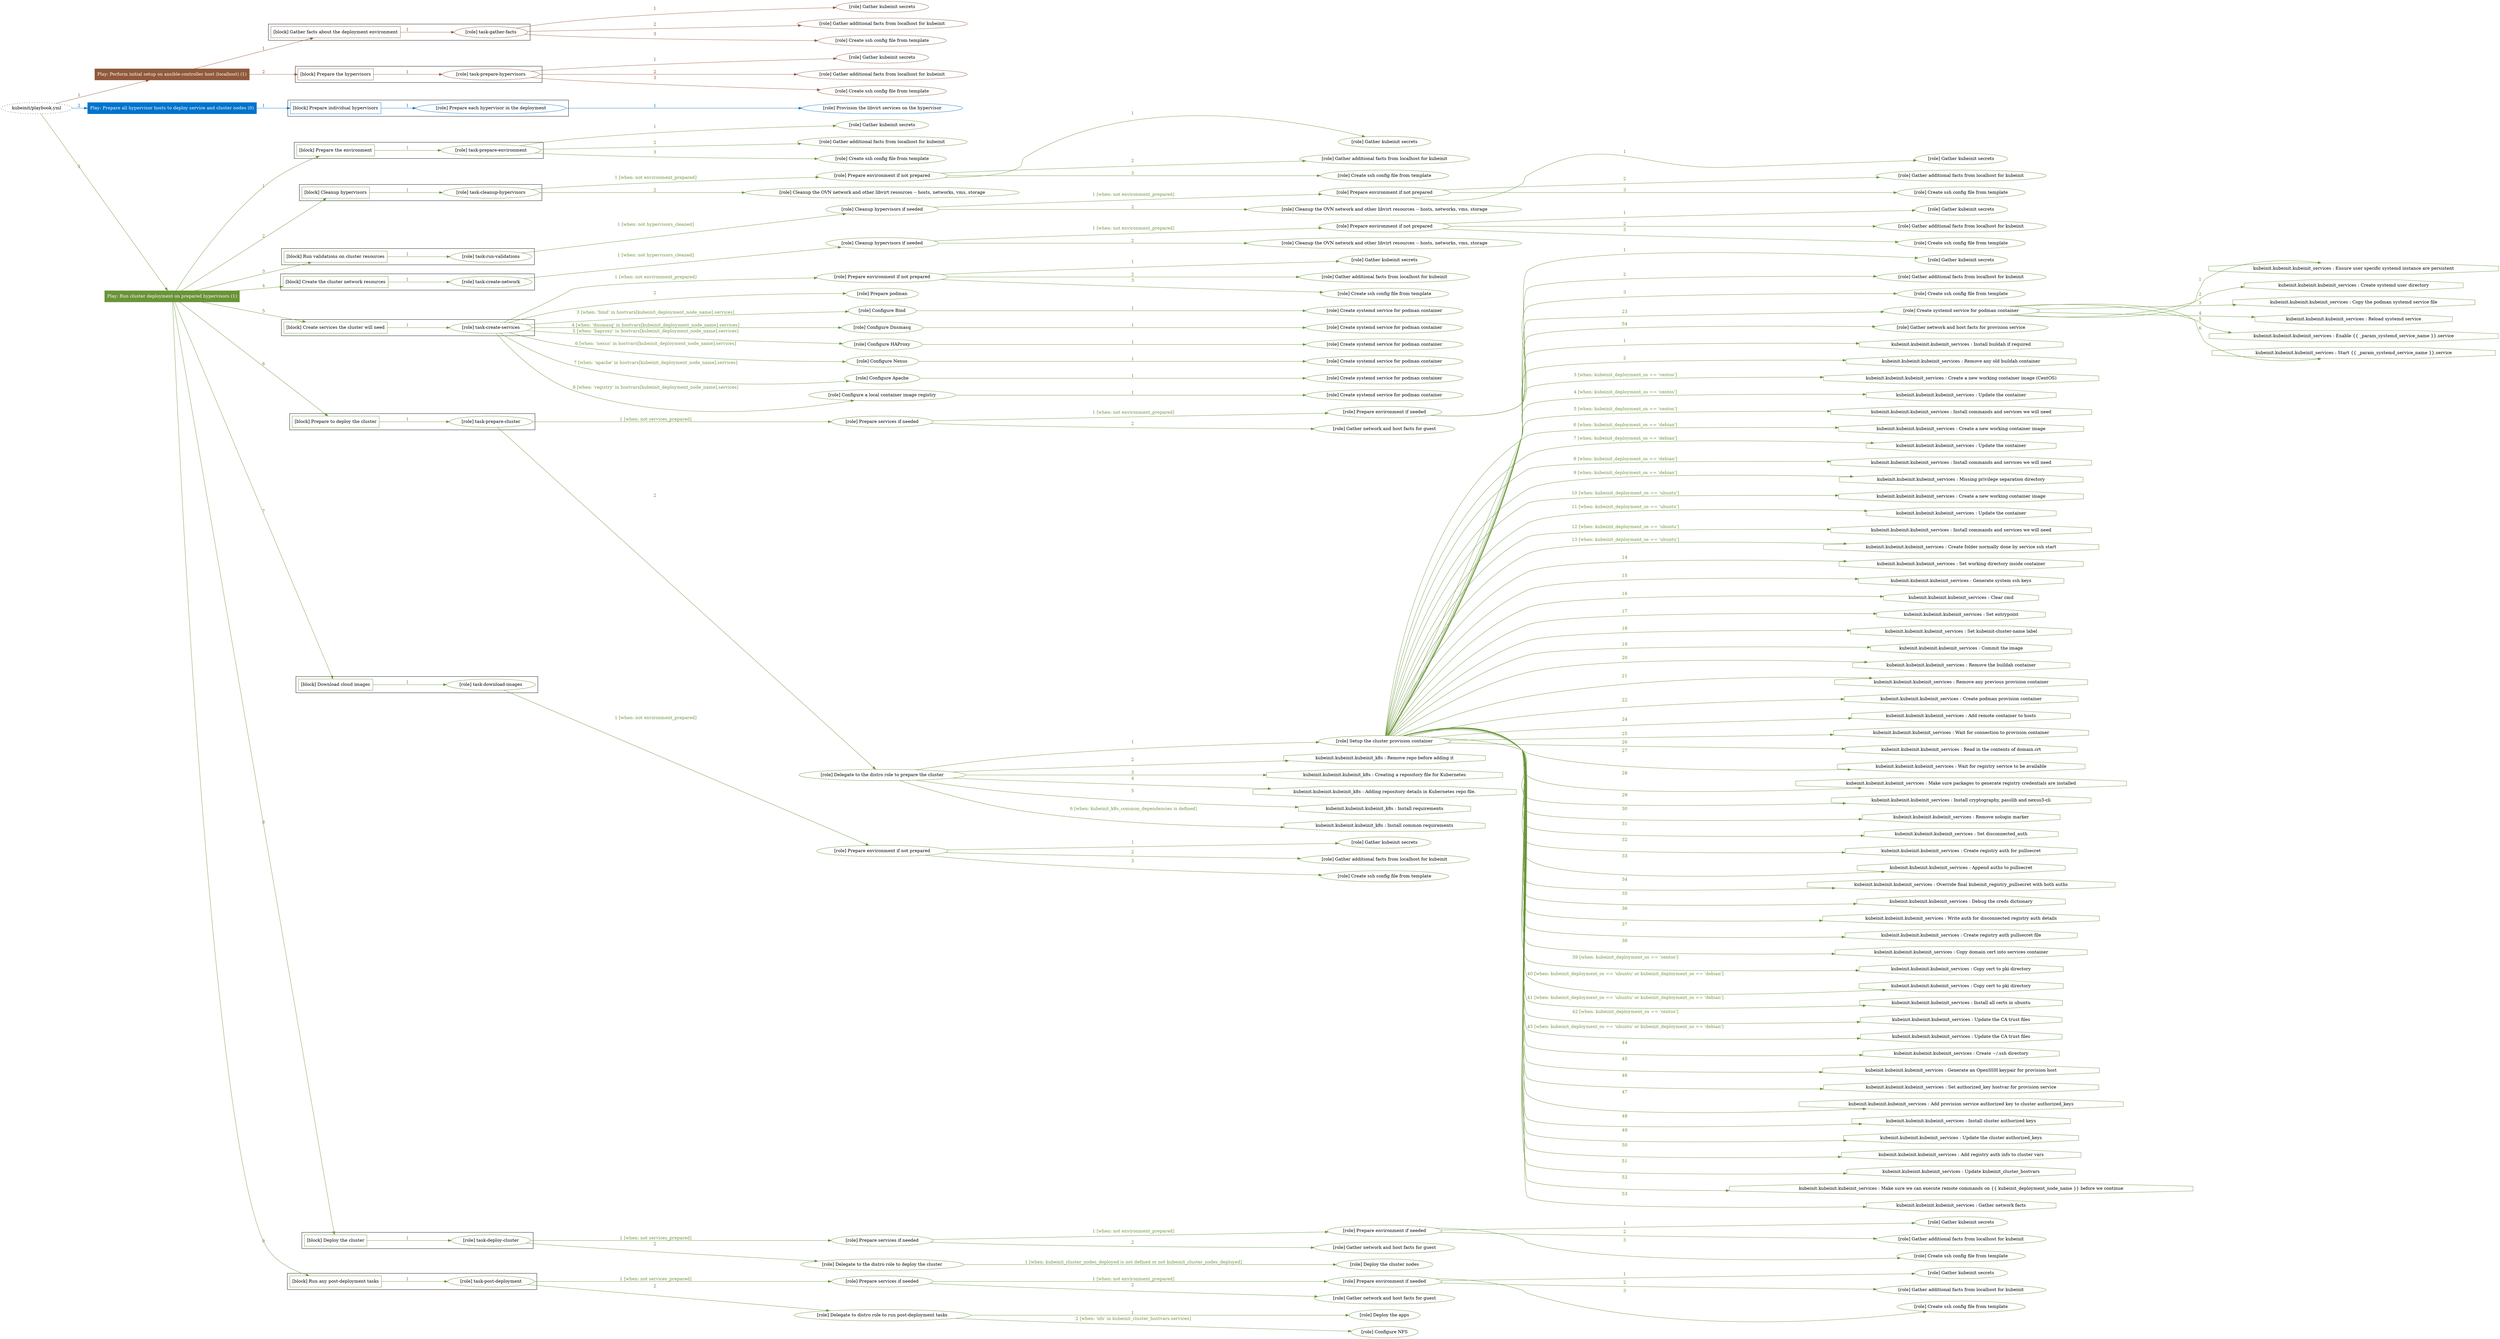 digraph {
	graph [concentrate=true ordering=in rankdir=LR ratio=fill]
	edge [esep=5 sep=10]
	"kubeinit/playbook.yml" [URL="/home/runner/work/kubeinit/kubeinit/kubeinit/playbook.yml" id=playbook_472e1666 style=dotted]
	play_b2cb1e7b [label="Play: Perform initial setup on ansible-controller host (localhost) (1)" URL="/home/runner/work/kubeinit/kubeinit/kubeinit/playbook.yml" color="#91593b" fontcolor="#ffffff" id=play_b2cb1e7b shape=box style=filled tooltip=localhost]
	"kubeinit/playbook.yml" -> play_b2cb1e7b [label="1 " color="#91593b" fontcolor="#91593b" id=edge_68a8f49d labeltooltip="1 " tooltip="1 "]
	subgraph "Gather kubeinit secrets" {
		role_f4f1746b [label="[role] Gather kubeinit secrets" URL="/home/runner/.ansible/collections/ansible_collections/kubeinit/kubeinit/roles/kubeinit_prepare/tasks/gather_kubeinit_facts.yml" color="#91593b" id=role_f4f1746b tooltip="Gather kubeinit secrets"]
	}
	subgraph "Gather additional facts from localhost for kubeinit" {
		role_5d6b3f3a [label="[role] Gather additional facts from localhost for kubeinit" URL="/home/runner/.ansible/collections/ansible_collections/kubeinit/kubeinit/roles/kubeinit_prepare/tasks/gather_kubeinit_facts.yml" color="#91593b" id=role_5d6b3f3a tooltip="Gather additional facts from localhost for kubeinit"]
	}
	subgraph "Create ssh config file from template" {
		role_97663546 [label="[role] Create ssh config file from template" URL="/home/runner/.ansible/collections/ansible_collections/kubeinit/kubeinit/roles/kubeinit_prepare/tasks/gather_kubeinit_facts.yml" color="#91593b" id=role_97663546 tooltip="Create ssh config file from template"]
	}
	subgraph "task-gather-facts" {
		role_4e87c13f [label="[role] task-gather-facts" URL="/home/runner/work/kubeinit/kubeinit/kubeinit/playbook.yml" color="#91593b" id=role_4e87c13f tooltip="task-gather-facts"]
		role_4e87c13f -> role_f4f1746b [label="1 " color="#91593b" fontcolor="#91593b" id=edge_e7136b37 labeltooltip="1 " tooltip="1 "]
		role_4e87c13f -> role_5d6b3f3a [label="2 " color="#91593b" fontcolor="#91593b" id=edge_b9dba1f2 labeltooltip="2 " tooltip="2 "]
		role_4e87c13f -> role_97663546 [label="3 " color="#91593b" fontcolor="#91593b" id=edge_ec8a164d labeltooltip="3 " tooltip="3 "]
	}
	subgraph "Gather kubeinit secrets" {
		role_abfe9dc5 [label="[role] Gather kubeinit secrets" URL="/home/runner/.ansible/collections/ansible_collections/kubeinit/kubeinit/roles/kubeinit_prepare/tasks/gather_kubeinit_facts.yml" color="#91593b" id=role_abfe9dc5 tooltip="Gather kubeinit secrets"]
	}
	subgraph "Gather additional facts from localhost for kubeinit" {
		role_8df2e060 [label="[role] Gather additional facts from localhost for kubeinit" URL="/home/runner/.ansible/collections/ansible_collections/kubeinit/kubeinit/roles/kubeinit_prepare/tasks/gather_kubeinit_facts.yml" color="#91593b" id=role_8df2e060 tooltip="Gather additional facts from localhost for kubeinit"]
	}
	subgraph "Create ssh config file from template" {
		role_8ccee761 [label="[role] Create ssh config file from template" URL="/home/runner/.ansible/collections/ansible_collections/kubeinit/kubeinit/roles/kubeinit_prepare/tasks/gather_kubeinit_facts.yml" color="#91593b" id=role_8ccee761 tooltip="Create ssh config file from template"]
	}
	subgraph "task-prepare-hypervisors" {
		role_deaba473 [label="[role] task-prepare-hypervisors" URL="/home/runner/work/kubeinit/kubeinit/kubeinit/playbook.yml" color="#91593b" id=role_deaba473 tooltip="task-prepare-hypervisors"]
		role_deaba473 -> role_abfe9dc5 [label="1 " color="#91593b" fontcolor="#91593b" id=edge_db05982e labeltooltip="1 " tooltip="1 "]
		role_deaba473 -> role_8df2e060 [label="2 " color="#91593b" fontcolor="#91593b" id=edge_ad0f592b labeltooltip="2 " tooltip="2 "]
		role_deaba473 -> role_8ccee761 [label="3 " color="#91593b" fontcolor="#91593b" id=edge_e3ef5b41 labeltooltip="3 " tooltip="3 "]
	}
	subgraph "Play: Perform initial setup on ansible-controller host (localhost) (1)" {
		play_b2cb1e7b -> block_f511ee3b [label=1 color="#91593b" fontcolor="#91593b" id=edge_b24da730 labeltooltip=1 tooltip=1]
		subgraph cluster_block_f511ee3b {
			block_f511ee3b [label="[block] Gather facts about the deployment environment" URL="/home/runner/work/kubeinit/kubeinit/kubeinit/playbook.yml" color="#91593b" id=block_f511ee3b labeltooltip="Gather facts about the deployment environment" shape=box tooltip="Gather facts about the deployment environment"]
			block_f511ee3b -> role_4e87c13f [label="1 " color="#91593b" fontcolor="#91593b" id=edge_619772f3 labeltooltip="1 " tooltip="1 "]
		}
		play_b2cb1e7b -> block_3afaab85 [label=2 color="#91593b" fontcolor="#91593b" id=edge_19e347d8 labeltooltip=2 tooltip=2]
		subgraph cluster_block_3afaab85 {
			block_3afaab85 [label="[block] Prepare the hypervisors" URL="/home/runner/work/kubeinit/kubeinit/kubeinit/playbook.yml" color="#91593b" id=block_3afaab85 labeltooltip="Prepare the hypervisors" shape=box tooltip="Prepare the hypervisors"]
			block_3afaab85 -> role_deaba473 [label="1 " color="#91593b" fontcolor="#91593b" id=edge_e5f5a3af labeltooltip="1 " tooltip="1 "]
		}
	}
	play_95226bc2 [label="Play: Prepare all hypervisor hosts to deploy service and cluster nodes (0)" URL="/home/runner/work/kubeinit/kubeinit/kubeinit/playbook.yml" color="#0173cb" fontcolor="#ffffff" id=play_95226bc2 shape=box style=filled tooltip="Play: Prepare all hypervisor hosts to deploy service and cluster nodes (0)"]
	"kubeinit/playbook.yml" -> play_95226bc2 [label="2 " color="#0173cb" fontcolor="#0173cb" id=edge_f5dafcfb labeltooltip="2 " tooltip="2 "]
	subgraph "Provision the libvirt services on the hypervisor" {
		role_16f39ad0 [label="[role] Provision the libvirt services on the hypervisor" URL="/home/runner/.ansible/collections/ansible_collections/kubeinit/kubeinit/roles/kubeinit_prepare/tasks/prepare_hypervisor.yml" color="#0173cb" id=role_16f39ad0 tooltip="Provision the libvirt services on the hypervisor"]
	}
	subgraph "Prepare each hypervisor in the deployment" {
		role_764ee379 [label="[role] Prepare each hypervisor in the deployment" URL="/home/runner/work/kubeinit/kubeinit/kubeinit/playbook.yml" color="#0173cb" id=role_764ee379 tooltip="Prepare each hypervisor in the deployment"]
		role_764ee379 -> role_16f39ad0 [label="1 " color="#0173cb" fontcolor="#0173cb" id=edge_0f00f0f5 labeltooltip="1 " tooltip="1 "]
	}
	subgraph "Play: Prepare all hypervisor hosts to deploy service and cluster nodes (0)" {
		play_95226bc2 -> block_88994cc9 [label=1 color="#0173cb" fontcolor="#0173cb" id=edge_79926260 labeltooltip=1 tooltip=1]
		subgraph cluster_block_88994cc9 {
			block_88994cc9 [label="[block] Prepare individual hypervisors" URL="/home/runner/work/kubeinit/kubeinit/kubeinit/playbook.yml" color="#0173cb" id=block_88994cc9 labeltooltip="Prepare individual hypervisors" shape=box tooltip="Prepare individual hypervisors"]
			block_88994cc9 -> role_764ee379 [label="1 " color="#0173cb" fontcolor="#0173cb" id=edge_d303b052 labeltooltip="1 " tooltip="1 "]
		}
	}
	play_a559f8e7 [label="Play: Run cluster deployment on prepared hypervisors (1)" URL="/home/runner/work/kubeinit/kubeinit/kubeinit/playbook.yml" color="#6a9438" fontcolor="#ffffff" id=play_a559f8e7 shape=box style=filled tooltip=localhost]
	"kubeinit/playbook.yml" -> play_a559f8e7 [label="3 " color="#6a9438" fontcolor="#6a9438" id=edge_37515412 labeltooltip="3 " tooltip="3 "]
	subgraph "Gather kubeinit secrets" {
		role_5f23aaaf [label="[role] Gather kubeinit secrets" URL="/home/runner/.ansible/collections/ansible_collections/kubeinit/kubeinit/roles/kubeinit_prepare/tasks/gather_kubeinit_facts.yml" color="#6a9438" id=role_5f23aaaf tooltip="Gather kubeinit secrets"]
	}
	subgraph "Gather additional facts from localhost for kubeinit" {
		role_6f469009 [label="[role] Gather additional facts from localhost for kubeinit" URL="/home/runner/.ansible/collections/ansible_collections/kubeinit/kubeinit/roles/kubeinit_prepare/tasks/gather_kubeinit_facts.yml" color="#6a9438" id=role_6f469009 tooltip="Gather additional facts from localhost for kubeinit"]
	}
	subgraph "Create ssh config file from template" {
		role_bc4fc627 [label="[role] Create ssh config file from template" URL="/home/runner/.ansible/collections/ansible_collections/kubeinit/kubeinit/roles/kubeinit_prepare/tasks/gather_kubeinit_facts.yml" color="#6a9438" id=role_bc4fc627 tooltip="Create ssh config file from template"]
	}
	subgraph "task-prepare-environment" {
		role_07a8647d [label="[role] task-prepare-environment" URL="/home/runner/work/kubeinit/kubeinit/kubeinit/playbook.yml" color="#6a9438" id=role_07a8647d tooltip="task-prepare-environment"]
		role_07a8647d -> role_5f23aaaf [label="1 " color="#6a9438" fontcolor="#6a9438" id=edge_55c38f42 labeltooltip="1 " tooltip="1 "]
		role_07a8647d -> role_6f469009 [label="2 " color="#6a9438" fontcolor="#6a9438" id=edge_056055d5 labeltooltip="2 " tooltip="2 "]
		role_07a8647d -> role_bc4fc627 [label="3 " color="#6a9438" fontcolor="#6a9438" id=edge_70f36d27 labeltooltip="3 " tooltip="3 "]
	}
	subgraph "Gather kubeinit secrets" {
		role_8ba74c0f [label="[role] Gather kubeinit secrets" URL="/home/runner/.ansible/collections/ansible_collections/kubeinit/kubeinit/roles/kubeinit_prepare/tasks/gather_kubeinit_facts.yml" color="#6a9438" id=role_8ba74c0f tooltip="Gather kubeinit secrets"]
	}
	subgraph "Gather additional facts from localhost for kubeinit" {
		role_42232751 [label="[role] Gather additional facts from localhost for kubeinit" URL="/home/runner/.ansible/collections/ansible_collections/kubeinit/kubeinit/roles/kubeinit_prepare/tasks/gather_kubeinit_facts.yml" color="#6a9438" id=role_42232751 tooltip="Gather additional facts from localhost for kubeinit"]
	}
	subgraph "Create ssh config file from template" {
		role_da75f99f [label="[role] Create ssh config file from template" URL="/home/runner/.ansible/collections/ansible_collections/kubeinit/kubeinit/roles/kubeinit_prepare/tasks/gather_kubeinit_facts.yml" color="#6a9438" id=role_da75f99f tooltip="Create ssh config file from template"]
	}
	subgraph "Prepare environment if not prepared" {
		role_efa6d548 [label="[role] Prepare environment if not prepared" URL="/home/runner/.ansible/collections/ansible_collections/kubeinit/kubeinit/roles/kubeinit_prepare/tasks/cleanup_hypervisors.yml" color="#6a9438" id=role_efa6d548 tooltip="Prepare environment if not prepared"]
		role_efa6d548 -> role_8ba74c0f [label="1 " color="#6a9438" fontcolor="#6a9438" id=edge_71036955 labeltooltip="1 " tooltip="1 "]
		role_efa6d548 -> role_42232751 [label="2 " color="#6a9438" fontcolor="#6a9438" id=edge_4d79c739 labeltooltip="2 " tooltip="2 "]
		role_efa6d548 -> role_da75f99f [label="3 " color="#6a9438" fontcolor="#6a9438" id=edge_bed12d0d labeltooltip="3 " tooltip="3 "]
	}
	subgraph "Cleanup the OVN network and other libvirt resources -- hosts, networks, vms, storage" {
		role_5781f87e [label="[role] Cleanup the OVN network and other libvirt resources -- hosts, networks, vms, storage" URL="/home/runner/.ansible/collections/ansible_collections/kubeinit/kubeinit/roles/kubeinit_prepare/tasks/cleanup_hypervisors.yml" color="#6a9438" id=role_5781f87e tooltip="Cleanup the OVN network and other libvirt resources -- hosts, networks, vms, storage"]
	}
	subgraph "task-cleanup-hypervisors" {
		role_1cc36e86 [label="[role] task-cleanup-hypervisors" URL="/home/runner/work/kubeinit/kubeinit/kubeinit/playbook.yml" color="#6a9438" id=role_1cc36e86 tooltip="task-cleanup-hypervisors"]
		role_1cc36e86 -> role_efa6d548 [label="1 [when: not environment_prepared]" color="#6a9438" fontcolor="#6a9438" id=edge_443dc94a labeltooltip="1 [when: not environment_prepared]" tooltip="1 [when: not environment_prepared]"]
		role_1cc36e86 -> role_5781f87e [label="2 " color="#6a9438" fontcolor="#6a9438" id=edge_013b5653 labeltooltip="2 " tooltip="2 "]
	}
	subgraph "Gather kubeinit secrets" {
		role_c89bc8a8 [label="[role] Gather kubeinit secrets" URL="/home/runner/.ansible/collections/ansible_collections/kubeinit/kubeinit/roles/kubeinit_prepare/tasks/gather_kubeinit_facts.yml" color="#6a9438" id=role_c89bc8a8 tooltip="Gather kubeinit secrets"]
	}
	subgraph "Gather additional facts from localhost for kubeinit" {
		role_34a0ea97 [label="[role] Gather additional facts from localhost for kubeinit" URL="/home/runner/.ansible/collections/ansible_collections/kubeinit/kubeinit/roles/kubeinit_prepare/tasks/gather_kubeinit_facts.yml" color="#6a9438" id=role_34a0ea97 tooltip="Gather additional facts from localhost for kubeinit"]
	}
	subgraph "Create ssh config file from template" {
		role_2d5b7774 [label="[role] Create ssh config file from template" URL="/home/runner/.ansible/collections/ansible_collections/kubeinit/kubeinit/roles/kubeinit_prepare/tasks/gather_kubeinit_facts.yml" color="#6a9438" id=role_2d5b7774 tooltip="Create ssh config file from template"]
	}
	subgraph "Prepare environment if not prepared" {
		role_f00fa3a6 [label="[role] Prepare environment if not prepared" URL="/home/runner/.ansible/collections/ansible_collections/kubeinit/kubeinit/roles/kubeinit_prepare/tasks/cleanup_hypervisors.yml" color="#6a9438" id=role_f00fa3a6 tooltip="Prepare environment if not prepared"]
		role_f00fa3a6 -> role_c89bc8a8 [label="1 " color="#6a9438" fontcolor="#6a9438" id=edge_547dc63a labeltooltip="1 " tooltip="1 "]
		role_f00fa3a6 -> role_34a0ea97 [label="2 " color="#6a9438" fontcolor="#6a9438" id=edge_3e7ddaca labeltooltip="2 " tooltip="2 "]
		role_f00fa3a6 -> role_2d5b7774 [label="3 " color="#6a9438" fontcolor="#6a9438" id=edge_dd715083 labeltooltip="3 " tooltip="3 "]
	}
	subgraph "Cleanup the OVN network and other libvirt resources -- hosts, networks, vms, storage" {
		role_c5a92dc1 [label="[role] Cleanup the OVN network and other libvirt resources -- hosts, networks, vms, storage" URL="/home/runner/.ansible/collections/ansible_collections/kubeinit/kubeinit/roles/kubeinit_prepare/tasks/cleanup_hypervisors.yml" color="#6a9438" id=role_c5a92dc1 tooltip="Cleanup the OVN network and other libvirt resources -- hosts, networks, vms, storage"]
	}
	subgraph "Cleanup hypervisors if needed" {
		role_ea79f458 [label="[role] Cleanup hypervisors if needed" URL="/home/runner/.ansible/collections/ansible_collections/kubeinit/kubeinit/roles/kubeinit_validations/tasks/main.yml" color="#6a9438" id=role_ea79f458 tooltip="Cleanup hypervisors if needed"]
		role_ea79f458 -> role_f00fa3a6 [label="1 [when: not environment_prepared]" color="#6a9438" fontcolor="#6a9438" id=edge_0b650eed labeltooltip="1 [when: not environment_prepared]" tooltip="1 [when: not environment_prepared]"]
		role_ea79f458 -> role_c5a92dc1 [label="2 " color="#6a9438" fontcolor="#6a9438" id=edge_e80a9c45 labeltooltip="2 " tooltip="2 "]
	}
	subgraph "task-run-validations" {
		role_459c7d72 [label="[role] task-run-validations" URL="/home/runner/work/kubeinit/kubeinit/kubeinit/playbook.yml" color="#6a9438" id=role_459c7d72 tooltip="task-run-validations"]
		role_459c7d72 -> role_ea79f458 [label="1 [when: not hypervisors_cleaned]" color="#6a9438" fontcolor="#6a9438" id=edge_ca70a4fe labeltooltip="1 [when: not hypervisors_cleaned]" tooltip="1 [when: not hypervisors_cleaned]"]
	}
	subgraph "Gather kubeinit secrets" {
		role_904dd9e3 [label="[role] Gather kubeinit secrets" URL="/home/runner/.ansible/collections/ansible_collections/kubeinit/kubeinit/roles/kubeinit_prepare/tasks/gather_kubeinit_facts.yml" color="#6a9438" id=role_904dd9e3 tooltip="Gather kubeinit secrets"]
	}
	subgraph "Gather additional facts from localhost for kubeinit" {
		role_64603678 [label="[role] Gather additional facts from localhost for kubeinit" URL="/home/runner/.ansible/collections/ansible_collections/kubeinit/kubeinit/roles/kubeinit_prepare/tasks/gather_kubeinit_facts.yml" color="#6a9438" id=role_64603678 tooltip="Gather additional facts from localhost for kubeinit"]
	}
	subgraph "Create ssh config file from template" {
		role_260887d3 [label="[role] Create ssh config file from template" URL="/home/runner/.ansible/collections/ansible_collections/kubeinit/kubeinit/roles/kubeinit_prepare/tasks/gather_kubeinit_facts.yml" color="#6a9438" id=role_260887d3 tooltip="Create ssh config file from template"]
	}
	subgraph "Prepare environment if not prepared" {
		role_8ce6220f [label="[role] Prepare environment if not prepared" URL="/home/runner/.ansible/collections/ansible_collections/kubeinit/kubeinit/roles/kubeinit_prepare/tasks/cleanup_hypervisors.yml" color="#6a9438" id=role_8ce6220f tooltip="Prepare environment if not prepared"]
		role_8ce6220f -> role_904dd9e3 [label="1 " color="#6a9438" fontcolor="#6a9438" id=edge_432f4615 labeltooltip="1 " tooltip="1 "]
		role_8ce6220f -> role_64603678 [label="2 " color="#6a9438" fontcolor="#6a9438" id=edge_a72678f1 labeltooltip="2 " tooltip="2 "]
		role_8ce6220f -> role_260887d3 [label="3 " color="#6a9438" fontcolor="#6a9438" id=edge_7f897d7d labeltooltip="3 " tooltip="3 "]
	}
	subgraph "Cleanup the OVN network and other libvirt resources -- hosts, networks, vms, storage" {
		role_e697bf18 [label="[role] Cleanup the OVN network and other libvirt resources -- hosts, networks, vms, storage" URL="/home/runner/.ansible/collections/ansible_collections/kubeinit/kubeinit/roles/kubeinit_prepare/tasks/cleanup_hypervisors.yml" color="#6a9438" id=role_e697bf18 tooltip="Cleanup the OVN network and other libvirt resources -- hosts, networks, vms, storage"]
	}
	subgraph "Cleanup hypervisors if needed" {
		role_de44fb3d [label="[role] Cleanup hypervisors if needed" URL="/home/runner/.ansible/collections/ansible_collections/kubeinit/kubeinit/roles/kubeinit_libvirt/tasks/create_network.yml" color="#6a9438" id=role_de44fb3d tooltip="Cleanup hypervisors if needed"]
		role_de44fb3d -> role_8ce6220f [label="1 [when: not environment_prepared]" color="#6a9438" fontcolor="#6a9438" id=edge_3143b424 labeltooltip="1 [when: not environment_prepared]" tooltip="1 [when: not environment_prepared]"]
		role_de44fb3d -> role_e697bf18 [label="2 " color="#6a9438" fontcolor="#6a9438" id=edge_84eae9d2 labeltooltip="2 " tooltip="2 "]
	}
	subgraph "task-create-network" {
		role_c5a8f2ce [label="[role] task-create-network" URL="/home/runner/work/kubeinit/kubeinit/kubeinit/playbook.yml" color="#6a9438" id=role_c5a8f2ce tooltip="task-create-network"]
		role_c5a8f2ce -> role_de44fb3d [label="1 [when: not hypervisors_cleaned]" color="#6a9438" fontcolor="#6a9438" id=edge_0e54d877 labeltooltip="1 [when: not hypervisors_cleaned]" tooltip="1 [when: not hypervisors_cleaned]"]
	}
	subgraph "Gather kubeinit secrets" {
		role_21122875 [label="[role] Gather kubeinit secrets" URL="/home/runner/.ansible/collections/ansible_collections/kubeinit/kubeinit/roles/kubeinit_prepare/tasks/gather_kubeinit_facts.yml" color="#6a9438" id=role_21122875 tooltip="Gather kubeinit secrets"]
	}
	subgraph "Gather additional facts from localhost for kubeinit" {
		role_1000c6dd [label="[role] Gather additional facts from localhost for kubeinit" URL="/home/runner/.ansible/collections/ansible_collections/kubeinit/kubeinit/roles/kubeinit_prepare/tasks/gather_kubeinit_facts.yml" color="#6a9438" id=role_1000c6dd tooltip="Gather additional facts from localhost for kubeinit"]
	}
	subgraph "Create ssh config file from template" {
		role_b6bb6a6a [label="[role] Create ssh config file from template" URL="/home/runner/.ansible/collections/ansible_collections/kubeinit/kubeinit/roles/kubeinit_prepare/tasks/gather_kubeinit_facts.yml" color="#6a9438" id=role_b6bb6a6a tooltip="Create ssh config file from template"]
	}
	subgraph "Prepare environment if not prepared" {
		role_56e1cd89 [label="[role] Prepare environment if not prepared" URL="/home/runner/.ansible/collections/ansible_collections/kubeinit/kubeinit/roles/kubeinit_services/tasks/main.yml" color="#6a9438" id=role_56e1cd89 tooltip="Prepare environment if not prepared"]
		role_56e1cd89 -> role_21122875 [label="1 " color="#6a9438" fontcolor="#6a9438" id=edge_2e3d07fe labeltooltip="1 " tooltip="1 "]
		role_56e1cd89 -> role_1000c6dd [label="2 " color="#6a9438" fontcolor="#6a9438" id=edge_5deae47a labeltooltip="2 " tooltip="2 "]
		role_56e1cd89 -> role_b6bb6a6a [label="3 " color="#6a9438" fontcolor="#6a9438" id=edge_9af4b64d labeltooltip="3 " tooltip="3 "]
	}
	subgraph "Prepare podman" {
		role_63a52035 [label="[role] Prepare podman" URL="/home/runner/.ansible/collections/ansible_collections/kubeinit/kubeinit/roles/kubeinit_services/tasks/00_create_service_pod.yml" color="#6a9438" id=role_63a52035 tooltip="Prepare podman"]
	}
	subgraph "Create systemd service for podman container" {
		role_9a8716b7 [label="[role] Create systemd service for podman container" URL="/home/runner/.ansible/collections/ansible_collections/kubeinit/kubeinit/roles/kubeinit_bind/tasks/main.yml" color="#6a9438" id=role_9a8716b7 tooltip="Create systemd service for podman container"]
	}
	subgraph "Configure Bind" {
		role_13603685 [label="[role] Configure Bind" URL="/home/runner/.ansible/collections/ansible_collections/kubeinit/kubeinit/roles/kubeinit_services/tasks/start_services_containers.yml" color="#6a9438" id=role_13603685 tooltip="Configure Bind"]
		role_13603685 -> role_9a8716b7 [label="1 " color="#6a9438" fontcolor="#6a9438" id=edge_a8ae18ee labeltooltip="1 " tooltip="1 "]
	}
	subgraph "Create systemd service for podman container" {
		role_eabfff88 [label="[role] Create systemd service for podman container" URL="/home/runner/.ansible/collections/ansible_collections/kubeinit/kubeinit/roles/kubeinit_dnsmasq/tasks/main.yml" color="#6a9438" id=role_eabfff88 tooltip="Create systemd service for podman container"]
	}
	subgraph "Configure Dnsmasq" {
		role_c77a8db6 [label="[role] Configure Dnsmasq" URL="/home/runner/.ansible/collections/ansible_collections/kubeinit/kubeinit/roles/kubeinit_services/tasks/start_services_containers.yml" color="#6a9438" id=role_c77a8db6 tooltip="Configure Dnsmasq"]
		role_c77a8db6 -> role_eabfff88 [label="1 " color="#6a9438" fontcolor="#6a9438" id=edge_e71a97e0 labeltooltip="1 " tooltip="1 "]
	}
	subgraph "Create systemd service for podman container" {
		role_30897831 [label="[role] Create systemd service for podman container" URL="/home/runner/.ansible/collections/ansible_collections/kubeinit/kubeinit/roles/kubeinit_haproxy/tasks/main.yml" color="#6a9438" id=role_30897831 tooltip="Create systemd service for podman container"]
	}
	subgraph "Configure HAProxy" {
		role_8f0338e0 [label="[role] Configure HAProxy" URL="/home/runner/.ansible/collections/ansible_collections/kubeinit/kubeinit/roles/kubeinit_services/tasks/start_services_containers.yml" color="#6a9438" id=role_8f0338e0 tooltip="Configure HAProxy"]
		role_8f0338e0 -> role_30897831 [label="1 " color="#6a9438" fontcolor="#6a9438" id=edge_1d7a5939 labeltooltip="1 " tooltip="1 "]
	}
	subgraph "Create systemd service for podman container" {
		role_2ff34771 [label="[role] Create systemd service for podman container" URL="/home/runner/.ansible/collections/ansible_collections/kubeinit/kubeinit/roles/kubeinit_nexus/tasks/main.yml" color="#6a9438" id=role_2ff34771 tooltip="Create systemd service for podman container"]
	}
	subgraph "Configure Nexus" {
		role_1a57ff4a [label="[role] Configure Nexus" URL="/home/runner/.ansible/collections/ansible_collections/kubeinit/kubeinit/roles/kubeinit_services/tasks/start_services_containers.yml" color="#6a9438" id=role_1a57ff4a tooltip="Configure Nexus"]
		role_1a57ff4a -> role_2ff34771 [label="1 " color="#6a9438" fontcolor="#6a9438" id=edge_91e4d9ed labeltooltip="1 " tooltip="1 "]
	}
	subgraph "Create systemd service for podman container" {
		role_765a900f [label="[role] Create systemd service for podman container" URL="/home/runner/.ansible/collections/ansible_collections/kubeinit/kubeinit/roles/kubeinit_apache/tasks/main.yml" color="#6a9438" id=role_765a900f tooltip="Create systemd service for podman container"]
	}
	subgraph "Configure Apache" {
		role_f986afcd [label="[role] Configure Apache" URL="/home/runner/.ansible/collections/ansible_collections/kubeinit/kubeinit/roles/kubeinit_services/tasks/start_services_containers.yml" color="#6a9438" id=role_f986afcd tooltip="Configure Apache"]
		role_f986afcd -> role_765a900f [label="1 " color="#6a9438" fontcolor="#6a9438" id=edge_1181b54e labeltooltip="1 " tooltip="1 "]
	}
	subgraph "Create systemd service for podman container" {
		role_8df4d5be [label="[role] Create systemd service for podman container" URL="/home/runner/.ansible/collections/ansible_collections/kubeinit/kubeinit/roles/kubeinit_registry/tasks/main.yml" color="#6a9438" id=role_8df4d5be tooltip="Create systemd service for podman container"]
	}
	subgraph "Configure a local container image registry" {
		role_e604e68f [label="[role] Configure a local container image registry" URL="/home/runner/.ansible/collections/ansible_collections/kubeinit/kubeinit/roles/kubeinit_services/tasks/start_services_containers.yml" color="#6a9438" id=role_e604e68f tooltip="Configure a local container image registry"]
		role_e604e68f -> role_8df4d5be [label="1 " color="#6a9438" fontcolor="#6a9438" id=edge_772302a8 labeltooltip="1 " tooltip="1 "]
	}
	subgraph "task-create-services" {
		role_a4467308 [label="[role] task-create-services" URL="/home/runner/work/kubeinit/kubeinit/kubeinit/playbook.yml" color="#6a9438" id=role_a4467308 tooltip="task-create-services"]
		role_a4467308 -> role_56e1cd89 [label="1 [when: not environment_prepared]" color="#6a9438" fontcolor="#6a9438" id=edge_c7a10506 labeltooltip="1 [when: not environment_prepared]" tooltip="1 [when: not environment_prepared]"]
		role_a4467308 -> role_63a52035 [label="2 " color="#6a9438" fontcolor="#6a9438" id=edge_7f4bbefa labeltooltip="2 " tooltip="2 "]
		role_a4467308 -> role_13603685 [label="3 [when: 'bind' in hostvars[kubeinit_deployment_node_name].services]" color="#6a9438" fontcolor="#6a9438" id=edge_32423f85 labeltooltip="3 [when: 'bind' in hostvars[kubeinit_deployment_node_name].services]" tooltip="3 [when: 'bind' in hostvars[kubeinit_deployment_node_name].services]"]
		role_a4467308 -> role_c77a8db6 [label="4 [when: 'dnsmasq' in hostvars[kubeinit_deployment_node_name].services]" color="#6a9438" fontcolor="#6a9438" id=edge_5162fc91 labeltooltip="4 [when: 'dnsmasq' in hostvars[kubeinit_deployment_node_name].services]" tooltip="4 [when: 'dnsmasq' in hostvars[kubeinit_deployment_node_name].services]"]
		role_a4467308 -> role_8f0338e0 [label="5 [when: 'haproxy' in hostvars[kubeinit_deployment_node_name].services]" color="#6a9438" fontcolor="#6a9438" id=edge_910d3765 labeltooltip="5 [when: 'haproxy' in hostvars[kubeinit_deployment_node_name].services]" tooltip="5 [when: 'haproxy' in hostvars[kubeinit_deployment_node_name].services]"]
		role_a4467308 -> role_1a57ff4a [label="6 [when: 'nexus' in hostvars[kubeinit_deployment_node_name].services]" color="#6a9438" fontcolor="#6a9438" id=edge_878be2f8 labeltooltip="6 [when: 'nexus' in hostvars[kubeinit_deployment_node_name].services]" tooltip="6 [when: 'nexus' in hostvars[kubeinit_deployment_node_name].services]"]
		role_a4467308 -> role_f986afcd [label="7 [when: 'apache' in hostvars[kubeinit_deployment_node_name].services]" color="#6a9438" fontcolor="#6a9438" id=edge_cc4ada12 labeltooltip="7 [when: 'apache' in hostvars[kubeinit_deployment_node_name].services]" tooltip="7 [when: 'apache' in hostvars[kubeinit_deployment_node_name].services]"]
		role_a4467308 -> role_e604e68f [label="8 [when: 'registry' in hostvars[kubeinit_deployment_node_name].services]" color="#6a9438" fontcolor="#6a9438" id=edge_73725584 labeltooltip="8 [when: 'registry' in hostvars[kubeinit_deployment_node_name].services]" tooltip="8 [when: 'registry' in hostvars[kubeinit_deployment_node_name].services]"]
	}
	subgraph "Gather kubeinit secrets" {
		role_91ebf1ce [label="[role] Gather kubeinit secrets" URL="/home/runner/.ansible/collections/ansible_collections/kubeinit/kubeinit/roles/kubeinit_prepare/tasks/gather_kubeinit_facts.yml" color="#6a9438" id=role_91ebf1ce tooltip="Gather kubeinit secrets"]
	}
	subgraph "Gather additional facts from localhost for kubeinit" {
		role_7d7f3429 [label="[role] Gather additional facts from localhost for kubeinit" URL="/home/runner/.ansible/collections/ansible_collections/kubeinit/kubeinit/roles/kubeinit_prepare/tasks/gather_kubeinit_facts.yml" color="#6a9438" id=role_7d7f3429 tooltip="Gather additional facts from localhost for kubeinit"]
	}
	subgraph "Create ssh config file from template" {
		role_2cf5bfc2 [label="[role] Create ssh config file from template" URL="/home/runner/.ansible/collections/ansible_collections/kubeinit/kubeinit/roles/kubeinit_prepare/tasks/gather_kubeinit_facts.yml" color="#6a9438" id=role_2cf5bfc2 tooltip="Create ssh config file from template"]
	}
	subgraph "Prepare environment if needed" {
		role_a044ac6b [label="[role] Prepare environment if needed" URL="/home/runner/.ansible/collections/ansible_collections/kubeinit/kubeinit/roles/kubeinit_services/tasks/prepare_services.yml" color="#6a9438" id=role_a044ac6b tooltip="Prepare environment if needed"]
		role_a044ac6b -> role_91ebf1ce [label="1 " color="#6a9438" fontcolor="#6a9438" id=edge_271a26b7 labeltooltip="1 " tooltip="1 "]
		role_a044ac6b -> role_7d7f3429 [label="2 " color="#6a9438" fontcolor="#6a9438" id=edge_59075bc7 labeltooltip="2 " tooltip="2 "]
		role_a044ac6b -> role_2cf5bfc2 [label="3 " color="#6a9438" fontcolor="#6a9438" id=edge_94091154 labeltooltip="3 " tooltip="3 "]
	}
	subgraph "Gather network and host facts for guest" {
		role_d0d8c527 [label="[role] Gather network and host facts for guest" URL="/home/runner/.ansible/collections/ansible_collections/kubeinit/kubeinit/roles/kubeinit_services/tasks/prepare_services.yml" color="#6a9438" id=role_d0d8c527 tooltip="Gather network and host facts for guest"]
	}
	subgraph "Prepare services if needed" {
		role_110896e0 [label="[role] Prepare services if needed" URL="/home/runner/.ansible/collections/ansible_collections/kubeinit/kubeinit/roles/kubeinit_prepare/tasks/prepare_cluster.yml" color="#6a9438" id=role_110896e0 tooltip="Prepare services if needed"]
		role_110896e0 -> role_a044ac6b [label="1 [when: not environment_prepared]" color="#6a9438" fontcolor="#6a9438" id=edge_cb0c40ca labeltooltip="1 [when: not environment_prepared]" tooltip="1 [when: not environment_prepared]"]
		role_110896e0 -> role_d0d8c527 [label="2 " color="#6a9438" fontcolor="#6a9438" id=edge_b94fe71e labeltooltip="2 " tooltip="2 "]
	}
	subgraph "Create systemd service for podman container" {
		role_9e6d3bf2 [label="[role] Create systemd service for podman container" URL="/home/runner/.ansible/collections/ansible_collections/kubeinit/kubeinit/roles/kubeinit_services/tasks/create_provision_container.yml" color="#6a9438" id=role_9e6d3bf2 tooltip="Create systemd service for podman container"]
		task_600a1117 [label="kubeinit.kubeinit.kubeinit_services : Ensure user specific systemd instance are persistent" URL="/home/runner/.ansible/collections/ansible_collections/kubeinit/kubeinit/roles/kubeinit_services/tasks/create_managed_service.yml" color="#6a9438" id=task_600a1117 shape=octagon tooltip="kubeinit.kubeinit.kubeinit_services : Ensure user specific systemd instance are persistent"]
		role_9e6d3bf2 -> task_600a1117 [label="1 " color="#6a9438" fontcolor="#6a9438" id=edge_79d84bb2 labeltooltip="1 " tooltip="1 "]
		task_fd394f2a [label="kubeinit.kubeinit.kubeinit_services : Create systemd user directory" URL="/home/runner/.ansible/collections/ansible_collections/kubeinit/kubeinit/roles/kubeinit_services/tasks/create_managed_service.yml" color="#6a9438" id=task_fd394f2a shape=octagon tooltip="kubeinit.kubeinit.kubeinit_services : Create systemd user directory"]
		role_9e6d3bf2 -> task_fd394f2a [label="2 " color="#6a9438" fontcolor="#6a9438" id=edge_1becbb61 labeltooltip="2 " tooltip="2 "]
		task_c850a01a [label="kubeinit.kubeinit.kubeinit_services : Copy the podman systemd service file" URL="/home/runner/.ansible/collections/ansible_collections/kubeinit/kubeinit/roles/kubeinit_services/tasks/create_managed_service.yml" color="#6a9438" id=task_c850a01a shape=octagon tooltip="kubeinit.kubeinit.kubeinit_services : Copy the podman systemd service file"]
		role_9e6d3bf2 -> task_c850a01a [label="3 " color="#6a9438" fontcolor="#6a9438" id=edge_15b0d544 labeltooltip="3 " tooltip="3 "]
		task_8985dc0c [label="kubeinit.kubeinit.kubeinit_services : Reload systemd service" URL="/home/runner/.ansible/collections/ansible_collections/kubeinit/kubeinit/roles/kubeinit_services/tasks/create_managed_service.yml" color="#6a9438" id=task_8985dc0c shape=octagon tooltip="kubeinit.kubeinit.kubeinit_services : Reload systemd service"]
		role_9e6d3bf2 -> task_8985dc0c [label="4 " color="#6a9438" fontcolor="#6a9438" id=edge_6973805f labeltooltip="4 " tooltip="4 "]
		task_149b9ac0 [label="kubeinit.kubeinit.kubeinit_services : Enable {{ _param_systemd_service_name }}.service" URL="/home/runner/.ansible/collections/ansible_collections/kubeinit/kubeinit/roles/kubeinit_services/tasks/create_managed_service.yml" color="#6a9438" id=task_149b9ac0 shape=octagon tooltip="kubeinit.kubeinit.kubeinit_services : Enable {{ _param_systemd_service_name }}.service"]
		role_9e6d3bf2 -> task_149b9ac0 [label="5 " color="#6a9438" fontcolor="#6a9438" id=edge_2588e81e labeltooltip="5 " tooltip="5 "]
		task_0c91993f [label="kubeinit.kubeinit.kubeinit_services : Start {{ _param_systemd_service_name }}.service" URL="/home/runner/.ansible/collections/ansible_collections/kubeinit/kubeinit/roles/kubeinit_services/tasks/create_managed_service.yml" color="#6a9438" id=task_0c91993f shape=octagon tooltip="kubeinit.kubeinit.kubeinit_services : Start {{ _param_systemd_service_name }}.service"]
		role_9e6d3bf2 -> task_0c91993f [label="6 " color="#6a9438" fontcolor="#6a9438" id=edge_6d2a7064 labeltooltip="6 " tooltip="6 "]
	}
	subgraph "Gather network and host facts for provision service" {
		role_e70eb7d0 [label="[role] Gather network and host facts for provision service" URL="/home/runner/.ansible/collections/ansible_collections/kubeinit/kubeinit/roles/kubeinit_services/tasks/create_provision_container.yml" color="#6a9438" id=role_e70eb7d0 tooltip="Gather network and host facts for provision service"]
	}
	subgraph "Setup the cluster provision container" {
		role_c8d4d01f [label="[role] Setup the cluster provision container" URL="/home/runner/.ansible/collections/ansible_collections/kubeinit/kubeinit/roles/kubeinit_k8s/tasks/prepare_cluster.yml" color="#6a9438" id=role_c8d4d01f tooltip="Setup the cluster provision container"]
		task_d69523d8 [label="kubeinit.kubeinit.kubeinit_services : Install buildah if required" URL="/home/runner/.ansible/collections/ansible_collections/kubeinit/kubeinit/roles/kubeinit_services/tasks/create_provision_container.yml" color="#6a9438" id=task_d69523d8 shape=octagon tooltip="kubeinit.kubeinit.kubeinit_services : Install buildah if required"]
		role_c8d4d01f -> task_d69523d8 [label="1 " color="#6a9438" fontcolor="#6a9438" id=edge_345ca9aa labeltooltip="1 " tooltip="1 "]
		task_98379ea4 [label="kubeinit.kubeinit.kubeinit_services : Remove any old buildah container" URL="/home/runner/.ansible/collections/ansible_collections/kubeinit/kubeinit/roles/kubeinit_services/tasks/create_provision_container.yml" color="#6a9438" id=task_98379ea4 shape=octagon tooltip="kubeinit.kubeinit.kubeinit_services : Remove any old buildah container"]
		role_c8d4d01f -> task_98379ea4 [label="2 " color="#6a9438" fontcolor="#6a9438" id=edge_e5201fb6 labeltooltip="2 " tooltip="2 "]
		task_0919e4e2 [label="kubeinit.kubeinit.kubeinit_services : Create a new working container image (CentOS)" URL="/home/runner/.ansible/collections/ansible_collections/kubeinit/kubeinit/roles/kubeinit_services/tasks/create_provision_container.yml" color="#6a9438" id=task_0919e4e2 shape=octagon tooltip="kubeinit.kubeinit.kubeinit_services : Create a new working container image (CentOS)"]
		role_c8d4d01f -> task_0919e4e2 [label="3 [when: kubeinit_deployment_os == 'centos']" color="#6a9438" fontcolor="#6a9438" id=edge_17b4cfd7 labeltooltip="3 [when: kubeinit_deployment_os == 'centos']" tooltip="3 [when: kubeinit_deployment_os == 'centos']"]
		task_47108e0d [label="kubeinit.kubeinit.kubeinit_services : Update the container" URL="/home/runner/.ansible/collections/ansible_collections/kubeinit/kubeinit/roles/kubeinit_services/tasks/create_provision_container.yml" color="#6a9438" id=task_47108e0d shape=octagon tooltip="kubeinit.kubeinit.kubeinit_services : Update the container"]
		role_c8d4d01f -> task_47108e0d [label="4 [when: kubeinit_deployment_os == 'centos']" color="#6a9438" fontcolor="#6a9438" id=edge_cc889a9c labeltooltip="4 [when: kubeinit_deployment_os == 'centos']" tooltip="4 [when: kubeinit_deployment_os == 'centos']"]
		task_e27c1004 [label="kubeinit.kubeinit.kubeinit_services : Install commands and services we will need" URL="/home/runner/.ansible/collections/ansible_collections/kubeinit/kubeinit/roles/kubeinit_services/tasks/create_provision_container.yml" color="#6a9438" id=task_e27c1004 shape=octagon tooltip="kubeinit.kubeinit.kubeinit_services : Install commands and services we will need"]
		role_c8d4d01f -> task_e27c1004 [label="5 [when: kubeinit_deployment_os == 'centos']" color="#6a9438" fontcolor="#6a9438" id=edge_5f46bde8 labeltooltip="5 [when: kubeinit_deployment_os == 'centos']" tooltip="5 [when: kubeinit_deployment_os == 'centos']"]
		task_9ea30620 [label="kubeinit.kubeinit.kubeinit_services : Create a new working container image" URL="/home/runner/.ansible/collections/ansible_collections/kubeinit/kubeinit/roles/kubeinit_services/tasks/create_provision_container.yml" color="#6a9438" id=task_9ea30620 shape=octagon tooltip="kubeinit.kubeinit.kubeinit_services : Create a new working container image"]
		role_c8d4d01f -> task_9ea30620 [label="6 [when: kubeinit_deployment_os == 'debian']" color="#6a9438" fontcolor="#6a9438" id=edge_19fee895 labeltooltip="6 [when: kubeinit_deployment_os == 'debian']" tooltip="6 [when: kubeinit_deployment_os == 'debian']"]
		task_b9bec7fc [label="kubeinit.kubeinit.kubeinit_services : Update the container" URL="/home/runner/.ansible/collections/ansible_collections/kubeinit/kubeinit/roles/kubeinit_services/tasks/create_provision_container.yml" color="#6a9438" id=task_b9bec7fc shape=octagon tooltip="kubeinit.kubeinit.kubeinit_services : Update the container"]
		role_c8d4d01f -> task_b9bec7fc [label="7 [when: kubeinit_deployment_os == 'debian']" color="#6a9438" fontcolor="#6a9438" id=edge_4476c79f labeltooltip="7 [when: kubeinit_deployment_os == 'debian']" tooltip="7 [when: kubeinit_deployment_os == 'debian']"]
		task_607b43fd [label="kubeinit.kubeinit.kubeinit_services : Install commands and services we will need" URL="/home/runner/.ansible/collections/ansible_collections/kubeinit/kubeinit/roles/kubeinit_services/tasks/create_provision_container.yml" color="#6a9438" id=task_607b43fd shape=octagon tooltip="kubeinit.kubeinit.kubeinit_services : Install commands and services we will need"]
		role_c8d4d01f -> task_607b43fd [label="8 [when: kubeinit_deployment_os == 'debian']" color="#6a9438" fontcolor="#6a9438" id=edge_b69447e6 labeltooltip="8 [when: kubeinit_deployment_os == 'debian']" tooltip="8 [when: kubeinit_deployment_os == 'debian']"]
		task_328684db [label="kubeinit.kubeinit.kubeinit_services : Missing privilege separation directory" URL="/home/runner/.ansible/collections/ansible_collections/kubeinit/kubeinit/roles/kubeinit_services/tasks/create_provision_container.yml" color="#6a9438" id=task_328684db shape=octagon tooltip="kubeinit.kubeinit.kubeinit_services : Missing privilege separation directory"]
		role_c8d4d01f -> task_328684db [label="9 [when: kubeinit_deployment_os == 'debian']" color="#6a9438" fontcolor="#6a9438" id=edge_bf6eeae3 labeltooltip="9 [when: kubeinit_deployment_os == 'debian']" tooltip="9 [when: kubeinit_deployment_os == 'debian']"]
		task_eadcee99 [label="kubeinit.kubeinit.kubeinit_services : Create a new working container image" URL="/home/runner/.ansible/collections/ansible_collections/kubeinit/kubeinit/roles/kubeinit_services/tasks/create_provision_container.yml" color="#6a9438" id=task_eadcee99 shape=octagon tooltip="kubeinit.kubeinit.kubeinit_services : Create a new working container image"]
		role_c8d4d01f -> task_eadcee99 [label="10 [when: kubeinit_deployment_os == 'ubuntu']" color="#6a9438" fontcolor="#6a9438" id=edge_760eaff2 labeltooltip="10 [when: kubeinit_deployment_os == 'ubuntu']" tooltip="10 [when: kubeinit_deployment_os == 'ubuntu']"]
		task_aff479f6 [label="kubeinit.kubeinit.kubeinit_services : Update the container" URL="/home/runner/.ansible/collections/ansible_collections/kubeinit/kubeinit/roles/kubeinit_services/tasks/create_provision_container.yml" color="#6a9438" id=task_aff479f6 shape=octagon tooltip="kubeinit.kubeinit.kubeinit_services : Update the container"]
		role_c8d4d01f -> task_aff479f6 [label="11 [when: kubeinit_deployment_os == 'ubuntu']" color="#6a9438" fontcolor="#6a9438" id=edge_d83d84a1 labeltooltip="11 [when: kubeinit_deployment_os == 'ubuntu']" tooltip="11 [when: kubeinit_deployment_os == 'ubuntu']"]
		task_51160f3c [label="kubeinit.kubeinit.kubeinit_services : Install commands and services we will need" URL="/home/runner/.ansible/collections/ansible_collections/kubeinit/kubeinit/roles/kubeinit_services/tasks/create_provision_container.yml" color="#6a9438" id=task_51160f3c shape=octagon tooltip="kubeinit.kubeinit.kubeinit_services : Install commands and services we will need"]
		role_c8d4d01f -> task_51160f3c [label="12 [when: kubeinit_deployment_os == 'ubuntu']" color="#6a9438" fontcolor="#6a9438" id=edge_38ca9207 labeltooltip="12 [when: kubeinit_deployment_os == 'ubuntu']" tooltip="12 [when: kubeinit_deployment_os == 'ubuntu']"]
		task_63adcb5a [label="kubeinit.kubeinit.kubeinit_services : Create folder normally done by service ssh start" URL="/home/runner/.ansible/collections/ansible_collections/kubeinit/kubeinit/roles/kubeinit_services/tasks/create_provision_container.yml" color="#6a9438" id=task_63adcb5a shape=octagon tooltip="kubeinit.kubeinit.kubeinit_services : Create folder normally done by service ssh start"]
		role_c8d4d01f -> task_63adcb5a [label="13 [when: kubeinit_deployment_os == 'ubuntu']" color="#6a9438" fontcolor="#6a9438" id=edge_64da435b labeltooltip="13 [when: kubeinit_deployment_os == 'ubuntu']" tooltip="13 [when: kubeinit_deployment_os == 'ubuntu']"]
		task_13c7b858 [label="kubeinit.kubeinit.kubeinit_services : Set working directory inside container" URL="/home/runner/.ansible/collections/ansible_collections/kubeinit/kubeinit/roles/kubeinit_services/tasks/create_provision_container.yml" color="#6a9438" id=task_13c7b858 shape=octagon tooltip="kubeinit.kubeinit.kubeinit_services : Set working directory inside container"]
		role_c8d4d01f -> task_13c7b858 [label="14 " color="#6a9438" fontcolor="#6a9438" id=edge_20f543e1 labeltooltip="14 " tooltip="14 "]
		task_f96c931d [label="kubeinit.kubeinit.kubeinit_services : Generate system ssh keys" URL="/home/runner/.ansible/collections/ansible_collections/kubeinit/kubeinit/roles/kubeinit_services/tasks/create_provision_container.yml" color="#6a9438" id=task_f96c931d shape=octagon tooltip="kubeinit.kubeinit.kubeinit_services : Generate system ssh keys"]
		role_c8d4d01f -> task_f96c931d [label="15 " color="#6a9438" fontcolor="#6a9438" id=edge_dfdd0ecc labeltooltip="15 " tooltip="15 "]
		task_14090a46 [label="kubeinit.kubeinit.kubeinit_services : Clear cmd" URL="/home/runner/.ansible/collections/ansible_collections/kubeinit/kubeinit/roles/kubeinit_services/tasks/create_provision_container.yml" color="#6a9438" id=task_14090a46 shape=octagon tooltip="kubeinit.kubeinit.kubeinit_services : Clear cmd"]
		role_c8d4d01f -> task_14090a46 [label="16 " color="#6a9438" fontcolor="#6a9438" id=edge_4297a7ef labeltooltip="16 " tooltip="16 "]
		task_3407c534 [label="kubeinit.kubeinit.kubeinit_services : Set entrypoint" URL="/home/runner/.ansible/collections/ansible_collections/kubeinit/kubeinit/roles/kubeinit_services/tasks/create_provision_container.yml" color="#6a9438" id=task_3407c534 shape=octagon tooltip="kubeinit.kubeinit.kubeinit_services : Set entrypoint"]
		role_c8d4d01f -> task_3407c534 [label="17 " color="#6a9438" fontcolor="#6a9438" id=edge_b3f053a2 labeltooltip="17 " tooltip="17 "]
		task_fd017a78 [label="kubeinit.kubeinit.kubeinit_services : Set kubeinit-cluster-name label" URL="/home/runner/.ansible/collections/ansible_collections/kubeinit/kubeinit/roles/kubeinit_services/tasks/create_provision_container.yml" color="#6a9438" id=task_fd017a78 shape=octagon tooltip="kubeinit.kubeinit.kubeinit_services : Set kubeinit-cluster-name label"]
		role_c8d4d01f -> task_fd017a78 [label="18 " color="#6a9438" fontcolor="#6a9438" id=edge_ae9fc8e9 labeltooltip="18 " tooltip="18 "]
		task_c147b909 [label="kubeinit.kubeinit.kubeinit_services : Commit the image" URL="/home/runner/.ansible/collections/ansible_collections/kubeinit/kubeinit/roles/kubeinit_services/tasks/create_provision_container.yml" color="#6a9438" id=task_c147b909 shape=octagon tooltip="kubeinit.kubeinit.kubeinit_services : Commit the image"]
		role_c8d4d01f -> task_c147b909 [label="19 " color="#6a9438" fontcolor="#6a9438" id=edge_54441286 labeltooltip="19 " tooltip="19 "]
		task_cf8521bf [label="kubeinit.kubeinit.kubeinit_services : Remove the buildah container" URL="/home/runner/.ansible/collections/ansible_collections/kubeinit/kubeinit/roles/kubeinit_services/tasks/create_provision_container.yml" color="#6a9438" id=task_cf8521bf shape=octagon tooltip="kubeinit.kubeinit.kubeinit_services : Remove the buildah container"]
		role_c8d4d01f -> task_cf8521bf [label="20 " color="#6a9438" fontcolor="#6a9438" id=edge_eb3db4da labeltooltip="20 " tooltip="20 "]
		task_d1ff67d0 [label="kubeinit.kubeinit.kubeinit_services : Remove any previous provision container" URL="/home/runner/.ansible/collections/ansible_collections/kubeinit/kubeinit/roles/kubeinit_services/tasks/create_provision_container.yml" color="#6a9438" id=task_d1ff67d0 shape=octagon tooltip="kubeinit.kubeinit.kubeinit_services : Remove any previous provision container"]
		role_c8d4d01f -> task_d1ff67d0 [label="21 " color="#6a9438" fontcolor="#6a9438" id=edge_76677cd2 labeltooltip="21 " tooltip="21 "]
		task_f0d3343e [label="kubeinit.kubeinit.kubeinit_services : Create podman provision container" URL="/home/runner/.ansible/collections/ansible_collections/kubeinit/kubeinit/roles/kubeinit_services/tasks/create_provision_container.yml" color="#6a9438" id=task_f0d3343e shape=octagon tooltip="kubeinit.kubeinit.kubeinit_services : Create podman provision container"]
		role_c8d4d01f -> task_f0d3343e [label="22 " color="#6a9438" fontcolor="#6a9438" id=edge_ef7b3f2a labeltooltip="22 " tooltip="22 "]
		role_c8d4d01f -> role_9e6d3bf2 [label="23 " color="#6a9438" fontcolor="#6a9438" id=edge_ef43d03b labeltooltip="23 " tooltip="23 "]
		task_0412e2f0 [label="kubeinit.kubeinit.kubeinit_services : Add remote container to hosts" URL="/home/runner/.ansible/collections/ansible_collections/kubeinit/kubeinit/roles/kubeinit_services/tasks/create_provision_container.yml" color="#6a9438" id=task_0412e2f0 shape=octagon tooltip="kubeinit.kubeinit.kubeinit_services : Add remote container to hosts"]
		role_c8d4d01f -> task_0412e2f0 [label="24 " color="#6a9438" fontcolor="#6a9438" id=edge_eff520ad labeltooltip="24 " tooltip="24 "]
		task_c8ec35f2 [label="kubeinit.kubeinit.kubeinit_services : Wait for connection to provision container" URL="/home/runner/.ansible/collections/ansible_collections/kubeinit/kubeinit/roles/kubeinit_services/tasks/create_provision_container.yml" color="#6a9438" id=task_c8ec35f2 shape=octagon tooltip="kubeinit.kubeinit.kubeinit_services : Wait for connection to provision container"]
		role_c8d4d01f -> task_c8ec35f2 [label="25 " color="#6a9438" fontcolor="#6a9438" id=edge_d796b4c4 labeltooltip="25 " tooltip="25 "]
		task_5c82eff9 [label="kubeinit.kubeinit.kubeinit_services : Read in the contents of domain.crt" URL="/home/runner/.ansible/collections/ansible_collections/kubeinit/kubeinit/roles/kubeinit_services/tasks/create_provision_container.yml" color="#6a9438" id=task_5c82eff9 shape=octagon tooltip="kubeinit.kubeinit.kubeinit_services : Read in the contents of domain.crt"]
		role_c8d4d01f -> task_5c82eff9 [label="26 " color="#6a9438" fontcolor="#6a9438" id=edge_8167f54e labeltooltip="26 " tooltip="26 "]
		task_0698e36f [label="kubeinit.kubeinit.kubeinit_services : Wait for registry service to be available" URL="/home/runner/.ansible/collections/ansible_collections/kubeinit/kubeinit/roles/kubeinit_services/tasks/create_provision_container.yml" color="#6a9438" id=task_0698e36f shape=octagon tooltip="kubeinit.kubeinit.kubeinit_services : Wait for registry service to be available"]
		role_c8d4d01f -> task_0698e36f [label="27 " color="#6a9438" fontcolor="#6a9438" id=edge_6cd629d6 labeltooltip="27 " tooltip="27 "]
		task_6cec3bbe [label="kubeinit.kubeinit.kubeinit_services : Make sure packages to generate registry credentials are installed" URL="/home/runner/.ansible/collections/ansible_collections/kubeinit/kubeinit/roles/kubeinit_services/tasks/create_provision_container.yml" color="#6a9438" id=task_6cec3bbe shape=octagon tooltip="kubeinit.kubeinit.kubeinit_services : Make sure packages to generate registry credentials are installed"]
		role_c8d4d01f -> task_6cec3bbe [label="28 " color="#6a9438" fontcolor="#6a9438" id=edge_4d2ee545 labeltooltip="28 " tooltip="28 "]
		task_3de50654 [label="kubeinit.kubeinit.kubeinit_services : Install cryptography, passlib and nexus3-cli" URL="/home/runner/.ansible/collections/ansible_collections/kubeinit/kubeinit/roles/kubeinit_services/tasks/create_provision_container.yml" color="#6a9438" id=task_3de50654 shape=octagon tooltip="kubeinit.kubeinit.kubeinit_services : Install cryptography, passlib and nexus3-cli"]
		role_c8d4d01f -> task_3de50654 [label="29 " color="#6a9438" fontcolor="#6a9438" id=edge_b123b6ef labeltooltip="29 " tooltip="29 "]
		task_3f5d3068 [label="kubeinit.kubeinit.kubeinit_services : Remove nologin marker" URL="/home/runner/.ansible/collections/ansible_collections/kubeinit/kubeinit/roles/kubeinit_services/tasks/create_provision_container.yml" color="#6a9438" id=task_3f5d3068 shape=octagon tooltip="kubeinit.kubeinit.kubeinit_services : Remove nologin marker"]
		role_c8d4d01f -> task_3f5d3068 [label="30 " color="#6a9438" fontcolor="#6a9438" id=edge_a061f504 labeltooltip="30 " tooltip="30 "]
		task_424e054d [label="kubeinit.kubeinit.kubeinit_services : Set disconnected_auth" URL="/home/runner/.ansible/collections/ansible_collections/kubeinit/kubeinit/roles/kubeinit_services/tasks/create_provision_container.yml" color="#6a9438" id=task_424e054d shape=octagon tooltip="kubeinit.kubeinit.kubeinit_services : Set disconnected_auth"]
		role_c8d4d01f -> task_424e054d [label="31 " color="#6a9438" fontcolor="#6a9438" id=edge_75ca49fc labeltooltip="31 " tooltip="31 "]
		task_817f88e0 [label="kubeinit.kubeinit.kubeinit_services : Create registry auth for pullsecret" URL="/home/runner/.ansible/collections/ansible_collections/kubeinit/kubeinit/roles/kubeinit_services/tasks/create_provision_container.yml" color="#6a9438" id=task_817f88e0 shape=octagon tooltip="kubeinit.kubeinit.kubeinit_services : Create registry auth for pullsecret"]
		role_c8d4d01f -> task_817f88e0 [label="32 " color="#6a9438" fontcolor="#6a9438" id=edge_3d07373c labeltooltip="32 " tooltip="32 "]
		task_c0786ccb [label="kubeinit.kubeinit.kubeinit_services : Append auths to pullsecret" URL="/home/runner/.ansible/collections/ansible_collections/kubeinit/kubeinit/roles/kubeinit_services/tasks/create_provision_container.yml" color="#6a9438" id=task_c0786ccb shape=octagon tooltip="kubeinit.kubeinit.kubeinit_services : Append auths to pullsecret"]
		role_c8d4d01f -> task_c0786ccb [label="33 " color="#6a9438" fontcolor="#6a9438" id=edge_14ac2584 labeltooltip="33 " tooltip="33 "]
		task_ea2d3613 [label="kubeinit.kubeinit.kubeinit_services : Override final kubeinit_registry_pullsecret with both auths" URL="/home/runner/.ansible/collections/ansible_collections/kubeinit/kubeinit/roles/kubeinit_services/tasks/create_provision_container.yml" color="#6a9438" id=task_ea2d3613 shape=octagon tooltip="kubeinit.kubeinit.kubeinit_services : Override final kubeinit_registry_pullsecret with both auths"]
		role_c8d4d01f -> task_ea2d3613 [label="34 " color="#6a9438" fontcolor="#6a9438" id=edge_b3c63f3b labeltooltip="34 " tooltip="34 "]
		task_bec65892 [label="kubeinit.kubeinit.kubeinit_services : Debug the creds dictionary" URL="/home/runner/.ansible/collections/ansible_collections/kubeinit/kubeinit/roles/kubeinit_services/tasks/create_provision_container.yml" color="#6a9438" id=task_bec65892 shape=octagon tooltip="kubeinit.kubeinit.kubeinit_services : Debug the creds dictionary"]
		role_c8d4d01f -> task_bec65892 [label="35 " color="#6a9438" fontcolor="#6a9438" id=edge_6a0d2140 labeltooltip="35 " tooltip="35 "]
		task_7de473e3 [label="kubeinit.kubeinit.kubeinit_services : Write auth for disconnected registry auth details" URL="/home/runner/.ansible/collections/ansible_collections/kubeinit/kubeinit/roles/kubeinit_services/tasks/create_provision_container.yml" color="#6a9438" id=task_7de473e3 shape=octagon tooltip="kubeinit.kubeinit.kubeinit_services : Write auth for disconnected registry auth details"]
		role_c8d4d01f -> task_7de473e3 [label="36 " color="#6a9438" fontcolor="#6a9438" id=edge_436f2c1b labeltooltip="36 " tooltip="36 "]
		task_5613e86e [label="kubeinit.kubeinit.kubeinit_services : Create registry auth pullsecret file" URL="/home/runner/.ansible/collections/ansible_collections/kubeinit/kubeinit/roles/kubeinit_services/tasks/create_provision_container.yml" color="#6a9438" id=task_5613e86e shape=octagon tooltip="kubeinit.kubeinit.kubeinit_services : Create registry auth pullsecret file"]
		role_c8d4d01f -> task_5613e86e [label="37 " color="#6a9438" fontcolor="#6a9438" id=edge_7fe0298e labeltooltip="37 " tooltip="37 "]
		task_0b960851 [label="kubeinit.kubeinit.kubeinit_services : Copy domain cert into services container" URL="/home/runner/.ansible/collections/ansible_collections/kubeinit/kubeinit/roles/kubeinit_services/tasks/create_provision_container.yml" color="#6a9438" id=task_0b960851 shape=octagon tooltip="kubeinit.kubeinit.kubeinit_services : Copy domain cert into services container"]
		role_c8d4d01f -> task_0b960851 [label="38 " color="#6a9438" fontcolor="#6a9438" id=edge_5a570b36 labeltooltip="38 " tooltip="38 "]
		task_e12c0ac6 [label="kubeinit.kubeinit.kubeinit_services : Copy cert to pki directory" URL="/home/runner/.ansible/collections/ansible_collections/kubeinit/kubeinit/roles/kubeinit_services/tasks/create_provision_container.yml" color="#6a9438" id=task_e12c0ac6 shape=octagon tooltip="kubeinit.kubeinit.kubeinit_services : Copy cert to pki directory"]
		role_c8d4d01f -> task_e12c0ac6 [label="39 [when: kubeinit_deployment_os == 'centos']" color="#6a9438" fontcolor="#6a9438" id=edge_ed505292 labeltooltip="39 [when: kubeinit_deployment_os == 'centos']" tooltip="39 [when: kubeinit_deployment_os == 'centos']"]
		task_8cda5ff7 [label="kubeinit.kubeinit.kubeinit_services : Copy cert to pki directory" URL="/home/runner/.ansible/collections/ansible_collections/kubeinit/kubeinit/roles/kubeinit_services/tasks/create_provision_container.yml" color="#6a9438" id=task_8cda5ff7 shape=octagon tooltip="kubeinit.kubeinit.kubeinit_services : Copy cert to pki directory"]
		role_c8d4d01f -> task_8cda5ff7 [label="40 [when: kubeinit_deployment_os == 'ubuntu' or kubeinit_deployment_os == 'debian']" color="#6a9438" fontcolor="#6a9438" id=edge_af27f6aa labeltooltip="40 [when: kubeinit_deployment_os == 'ubuntu' or kubeinit_deployment_os == 'debian']" tooltip="40 [when: kubeinit_deployment_os == 'ubuntu' or kubeinit_deployment_os == 'debian']"]
		task_55e6bd29 [label="kubeinit.kubeinit.kubeinit_services : Install all certs in ubuntu" URL="/home/runner/.ansible/collections/ansible_collections/kubeinit/kubeinit/roles/kubeinit_services/tasks/create_provision_container.yml" color="#6a9438" id=task_55e6bd29 shape=octagon tooltip="kubeinit.kubeinit.kubeinit_services : Install all certs in ubuntu"]
		role_c8d4d01f -> task_55e6bd29 [label="41 [when: kubeinit_deployment_os == 'ubuntu' or kubeinit_deployment_os == 'debian']" color="#6a9438" fontcolor="#6a9438" id=edge_1ef50446 labeltooltip="41 [when: kubeinit_deployment_os == 'ubuntu' or kubeinit_deployment_os == 'debian']" tooltip="41 [when: kubeinit_deployment_os == 'ubuntu' or kubeinit_deployment_os == 'debian']"]
		task_558b0e6b [label="kubeinit.kubeinit.kubeinit_services : Update the CA trust files" URL="/home/runner/.ansible/collections/ansible_collections/kubeinit/kubeinit/roles/kubeinit_services/tasks/create_provision_container.yml" color="#6a9438" id=task_558b0e6b shape=octagon tooltip="kubeinit.kubeinit.kubeinit_services : Update the CA trust files"]
		role_c8d4d01f -> task_558b0e6b [label="42 [when: kubeinit_deployment_os == 'centos']" color="#6a9438" fontcolor="#6a9438" id=edge_d02e7173 labeltooltip="42 [when: kubeinit_deployment_os == 'centos']" tooltip="42 [when: kubeinit_deployment_os == 'centos']"]
		task_ddbaaccd [label="kubeinit.kubeinit.kubeinit_services : Update the CA trust files" URL="/home/runner/.ansible/collections/ansible_collections/kubeinit/kubeinit/roles/kubeinit_services/tasks/create_provision_container.yml" color="#6a9438" id=task_ddbaaccd shape=octagon tooltip="kubeinit.kubeinit.kubeinit_services : Update the CA trust files"]
		role_c8d4d01f -> task_ddbaaccd [label="43 [when: kubeinit_deployment_os == 'ubuntu' or kubeinit_deployment_os == 'debian']" color="#6a9438" fontcolor="#6a9438" id=edge_bc0fc16a labeltooltip="43 [when: kubeinit_deployment_os == 'ubuntu' or kubeinit_deployment_os == 'debian']" tooltip="43 [when: kubeinit_deployment_os == 'ubuntu' or kubeinit_deployment_os == 'debian']"]
		task_be61062c [label="kubeinit.kubeinit.kubeinit_services : Create ~/.ssh directory" URL="/home/runner/.ansible/collections/ansible_collections/kubeinit/kubeinit/roles/kubeinit_services/tasks/create_provision_container.yml" color="#6a9438" id=task_be61062c shape=octagon tooltip="kubeinit.kubeinit.kubeinit_services : Create ~/.ssh directory"]
		role_c8d4d01f -> task_be61062c [label="44 " color="#6a9438" fontcolor="#6a9438" id=edge_83585d80 labeltooltip="44 " tooltip="44 "]
		task_a31e4774 [label="kubeinit.kubeinit.kubeinit_services : Generate an OpenSSH keypair for provision host" URL="/home/runner/.ansible/collections/ansible_collections/kubeinit/kubeinit/roles/kubeinit_services/tasks/create_provision_container.yml" color="#6a9438" id=task_a31e4774 shape=octagon tooltip="kubeinit.kubeinit.kubeinit_services : Generate an OpenSSH keypair for provision host"]
		role_c8d4d01f -> task_a31e4774 [label="45 " color="#6a9438" fontcolor="#6a9438" id=edge_9831a702 labeltooltip="45 " tooltip="45 "]
		task_59cd2cf4 [label="kubeinit.kubeinit.kubeinit_services : Set authorized_key hostvar for provision service" URL="/home/runner/.ansible/collections/ansible_collections/kubeinit/kubeinit/roles/kubeinit_services/tasks/create_provision_container.yml" color="#6a9438" id=task_59cd2cf4 shape=octagon tooltip="kubeinit.kubeinit.kubeinit_services : Set authorized_key hostvar for provision service"]
		role_c8d4d01f -> task_59cd2cf4 [label="46 " color="#6a9438" fontcolor="#6a9438" id=edge_2d32a13c labeltooltip="46 " tooltip="46 "]
		task_61170ad0 [label="kubeinit.kubeinit.kubeinit_services : Add provision service authorized key to cluster authorized_keys" URL="/home/runner/.ansible/collections/ansible_collections/kubeinit/kubeinit/roles/kubeinit_services/tasks/create_provision_container.yml" color="#6a9438" id=task_61170ad0 shape=octagon tooltip="kubeinit.kubeinit.kubeinit_services : Add provision service authorized key to cluster authorized_keys"]
		role_c8d4d01f -> task_61170ad0 [label="47 " color="#6a9438" fontcolor="#6a9438" id=edge_7c65cdde labeltooltip="47 " tooltip="47 "]
		task_c3686bb7 [label="kubeinit.kubeinit.kubeinit_services : Install cluster authorized keys" URL="/home/runner/.ansible/collections/ansible_collections/kubeinit/kubeinit/roles/kubeinit_services/tasks/create_provision_container.yml" color="#6a9438" id=task_c3686bb7 shape=octagon tooltip="kubeinit.kubeinit.kubeinit_services : Install cluster authorized keys"]
		role_c8d4d01f -> task_c3686bb7 [label="48 " color="#6a9438" fontcolor="#6a9438" id=edge_c9cdad84 labeltooltip="48 " tooltip="48 "]
		task_658ee2d5 [label="kubeinit.kubeinit.kubeinit_services : Update the cluster authorized_keys" URL="/home/runner/.ansible/collections/ansible_collections/kubeinit/kubeinit/roles/kubeinit_services/tasks/create_provision_container.yml" color="#6a9438" id=task_658ee2d5 shape=octagon tooltip="kubeinit.kubeinit.kubeinit_services : Update the cluster authorized_keys"]
		role_c8d4d01f -> task_658ee2d5 [label="49 " color="#6a9438" fontcolor="#6a9438" id=edge_6ce1e4aa labeltooltip="49 " tooltip="49 "]
		task_beb677b4 [label="kubeinit.kubeinit.kubeinit_services : Add registry auth info to cluster vars" URL="/home/runner/.ansible/collections/ansible_collections/kubeinit/kubeinit/roles/kubeinit_services/tasks/create_provision_container.yml" color="#6a9438" id=task_beb677b4 shape=octagon tooltip="kubeinit.kubeinit.kubeinit_services : Add registry auth info to cluster vars"]
		role_c8d4d01f -> task_beb677b4 [label="50 " color="#6a9438" fontcolor="#6a9438" id=edge_5b6d6cee labeltooltip="50 " tooltip="50 "]
		task_bdb198d8 [label="kubeinit.kubeinit.kubeinit_services : Update kubeinit_cluster_hostvars" URL="/home/runner/.ansible/collections/ansible_collections/kubeinit/kubeinit/roles/kubeinit_services/tasks/create_provision_container.yml" color="#6a9438" id=task_bdb198d8 shape=octagon tooltip="kubeinit.kubeinit.kubeinit_services : Update kubeinit_cluster_hostvars"]
		role_c8d4d01f -> task_bdb198d8 [label="51 " color="#6a9438" fontcolor="#6a9438" id=edge_9e1635bb labeltooltip="51 " tooltip="51 "]
		task_5393bf10 [label="kubeinit.kubeinit.kubeinit_services : Make sure we can execute remote commands on {{ kubeinit_deployment_node_name }} before we continue" URL="/home/runner/.ansible/collections/ansible_collections/kubeinit/kubeinit/roles/kubeinit_services/tasks/create_provision_container.yml" color="#6a9438" id=task_5393bf10 shape=octagon tooltip="kubeinit.kubeinit.kubeinit_services : Make sure we can execute remote commands on {{ kubeinit_deployment_node_name }} before we continue"]
		role_c8d4d01f -> task_5393bf10 [label="52 " color="#6a9438" fontcolor="#6a9438" id=edge_1e1a928f labeltooltip="52 " tooltip="52 "]
		task_d3d85f46 [label="kubeinit.kubeinit.kubeinit_services : Gather network facts" URL="/home/runner/.ansible/collections/ansible_collections/kubeinit/kubeinit/roles/kubeinit_services/tasks/create_provision_container.yml" color="#6a9438" id=task_d3d85f46 shape=octagon tooltip="kubeinit.kubeinit.kubeinit_services : Gather network facts"]
		role_c8d4d01f -> task_d3d85f46 [label="53 " color="#6a9438" fontcolor="#6a9438" id=edge_add55eaa labeltooltip="53 " tooltip="53 "]
		role_c8d4d01f -> role_e70eb7d0 [label="54 " color="#6a9438" fontcolor="#6a9438" id=edge_1eebcee2 labeltooltip="54 " tooltip="54 "]
	}
	subgraph "Delegate to the distro role to prepare the cluster" {
		role_76024b84 [label="[role] Delegate to the distro role to prepare the cluster" URL="/home/runner/.ansible/collections/ansible_collections/kubeinit/kubeinit/roles/kubeinit_prepare/tasks/prepare_cluster.yml" color="#6a9438" id=role_76024b84 tooltip="Delegate to the distro role to prepare the cluster"]
		role_76024b84 -> role_c8d4d01f [label="1 " color="#6a9438" fontcolor="#6a9438" id=edge_76377e57 labeltooltip="1 " tooltip="1 "]
		task_ae34b7c6 [label="kubeinit.kubeinit.kubeinit_k8s : Remove repo before adding it" URL="/home/runner/.ansible/collections/ansible_collections/kubeinit/kubeinit/roles/kubeinit_k8s/tasks/prepare_cluster.yml" color="#6a9438" id=task_ae34b7c6 shape=octagon tooltip="kubeinit.kubeinit.kubeinit_k8s : Remove repo before adding it"]
		role_76024b84 -> task_ae34b7c6 [label="2 " color="#6a9438" fontcolor="#6a9438" id=edge_a7bc965e labeltooltip="2 " tooltip="2 "]
		task_fd4e9c56 [label="kubeinit.kubeinit.kubeinit_k8s : Creating a repository file for Kubernetes" URL="/home/runner/.ansible/collections/ansible_collections/kubeinit/kubeinit/roles/kubeinit_k8s/tasks/prepare_cluster.yml" color="#6a9438" id=task_fd4e9c56 shape=octagon tooltip="kubeinit.kubeinit.kubeinit_k8s : Creating a repository file for Kubernetes"]
		role_76024b84 -> task_fd4e9c56 [label="3 " color="#6a9438" fontcolor="#6a9438" id=edge_3a73ec88 labeltooltip="3 " tooltip="3 "]
		task_7417d19f [label="kubeinit.kubeinit.kubeinit_k8s : Adding repository details in Kubernetes repo file." URL="/home/runner/.ansible/collections/ansible_collections/kubeinit/kubeinit/roles/kubeinit_k8s/tasks/prepare_cluster.yml" color="#6a9438" id=task_7417d19f shape=octagon tooltip="kubeinit.kubeinit.kubeinit_k8s : Adding repository details in Kubernetes repo file."]
		role_76024b84 -> task_7417d19f [label="4 " color="#6a9438" fontcolor="#6a9438" id=edge_61c8e4ef labeltooltip="4 " tooltip="4 "]
		task_a99aa86b [label="kubeinit.kubeinit.kubeinit_k8s : Install requirements" URL="/home/runner/.ansible/collections/ansible_collections/kubeinit/kubeinit/roles/kubeinit_k8s/tasks/prepare_cluster.yml" color="#6a9438" id=task_a99aa86b shape=octagon tooltip="kubeinit.kubeinit.kubeinit_k8s : Install requirements"]
		role_76024b84 -> task_a99aa86b [label="5 " color="#6a9438" fontcolor="#6a9438" id=edge_83cd20f5 labeltooltip="5 " tooltip="5 "]
		task_8eb677ca [label="kubeinit.kubeinit.kubeinit_k8s : Install common requirements" URL="/home/runner/.ansible/collections/ansible_collections/kubeinit/kubeinit/roles/kubeinit_k8s/tasks/prepare_cluster.yml" color="#6a9438" id=task_8eb677ca shape=octagon tooltip="kubeinit.kubeinit.kubeinit_k8s : Install common requirements"]
		role_76024b84 -> task_8eb677ca [label="6 [when: kubeinit_k8s_common_dependencies is defined]" color="#6a9438" fontcolor="#6a9438" id=edge_2388ce96 labeltooltip="6 [when: kubeinit_k8s_common_dependencies is defined]" tooltip="6 [when: kubeinit_k8s_common_dependencies is defined]"]
	}
	subgraph "task-prepare-cluster" {
		role_b7568b91 [label="[role] task-prepare-cluster" URL="/home/runner/work/kubeinit/kubeinit/kubeinit/playbook.yml" color="#6a9438" id=role_b7568b91 tooltip="task-prepare-cluster"]
		role_b7568b91 -> role_110896e0 [label="1 [when: not services_prepared]" color="#6a9438" fontcolor="#6a9438" id=edge_3f111e10 labeltooltip="1 [when: not services_prepared]" tooltip="1 [when: not services_prepared]"]
		role_b7568b91 -> role_76024b84 [label="2 " color="#6a9438" fontcolor="#6a9438" id=edge_058a7831 labeltooltip="2 " tooltip="2 "]
	}
	subgraph "Gather kubeinit secrets" {
		role_b3e4f203 [label="[role] Gather kubeinit secrets" URL="/home/runner/.ansible/collections/ansible_collections/kubeinit/kubeinit/roles/kubeinit_prepare/tasks/gather_kubeinit_facts.yml" color="#6a9438" id=role_b3e4f203 tooltip="Gather kubeinit secrets"]
	}
	subgraph "Gather additional facts from localhost for kubeinit" {
		role_9cd659b6 [label="[role] Gather additional facts from localhost for kubeinit" URL="/home/runner/.ansible/collections/ansible_collections/kubeinit/kubeinit/roles/kubeinit_prepare/tasks/gather_kubeinit_facts.yml" color="#6a9438" id=role_9cd659b6 tooltip="Gather additional facts from localhost for kubeinit"]
	}
	subgraph "Create ssh config file from template" {
		role_f215af36 [label="[role] Create ssh config file from template" URL="/home/runner/.ansible/collections/ansible_collections/kubeinit/kubeinit/roles/kubeinit_prepare/tasks/gather_kubeinit_facts.yml" color="#6a9438" id=role_f215af36 tooltip="Create ssh config file from template"]
	}
	subgraph "Prepare environment if not prepared" {
		role_d6b23001 [label="[role] Prepare environment if not prepared" URL="/home/runner/.ansible/collections/ansible_collections/kubeinit/kubeinit/roles/kubeinit_libvirt/tasks/download_cloud_images.yml" color="#6a9438" id=role_d6b23001 tooltip="Prepare environment if not prepared"]
		role_d6b23001 -> role_b3e4f203 [label="1 " color="#6a9438" fontcolor="#6a9438" id=edge_d849496b labeltooltip="1 " tooltip="1 "]
		role_d6b23001 -> role_9cd659b6 [label="2 " color="#6a9438" fontcolor="#6a9438" id=edge_05814781 labeltooltip="2 " tooltip="2 "]
		role_d6b23001 -> role_f215af36 [label="3 " color="#6a9438" fontcolor="#6a9438" id=edge_36289367 labeltooltip="3 " tooltip="3 "]
	}
	subgraph "task-download-images" {
		role_a852b453 [label="[role] task-download-images" URL="/home/runner/work/kubeinit/kubeinit/kubeinit/playbook.yml" color="#6a9438" id=role_a852b453 tooltip="task-download-images"]
		role_a852b453 -> role_d6b23001 [label="1 [when: not environment_prepared]" color="#6a9438" fontcolor="#6a9438" id=edge_f0bd1ff9 labeltooltip="1 [when: not environment_prepared]" tooltip="1 [when: not environment_prepared]"]
	}
	subgraph "Gather kubeinit secrets" {
		role_91e5a143 [label="[role] Gather kubeinit secrets" URL="/home/runner/.ansible/collections/ansible_collections/kubeinit/kubeinit/roles/kubeinit_prepare/tasks/gather_kubeinit_facts.yml" color="#6a9438" id=role_91e5a143 tooltip="Gather kubeinit secrets"]
	}
	subgraph "Gather additional facts from localhost for kubeinit" {
		role_cdedc7ef [label="[role] Gather additional facts from localhost for kubeinit" URL="/home/runner/.ansible/collections/ansible_collections/kubeinit/kubeinit/roles/kubeinit_prepare/tasks/gather_kubeinit_facts.yml" color="#6a9438" id=role_cdedc7ef tooltip="Gather additional facts from localhost for kubeinit"]
	}
	subgraph "Create ssh config file from template" {
		role_2ac72cc6 [label="[role] Create ssh config file from template" URL="/home/runner/.ansible/collections/ansible_collections/kubeinit/kubeinit/roles/kubeinit_prepare/tasks/gather_kubeinit_facts.yml" color="#6a9438" id=role_2ac72cc6 tooltip="Create ssh config file from template"]
	}
	subgraph "Prepare environment if needed" {
		role_8e062100 [label="[role] Prepare environment if needed" URL="/home/runner/.ansible/collections/ansible_collections/kubeinit/kubeinit/roles/kubeinit_services/tasks/prepare_services.yml" color="#6a9438" id=role_8e062100 tooltip="Prepare environment if needed"]
		role_8e062100 -> role_91e5a143 [label="1 " color="#6a9438" fontcolor="#6a9438" id=edge_c6624f02 labeltooltip="1 " tooltip="1 "]
		role_8e062100 -> role_cdedc7ef [label="2 " color="#6a9438" fontcolor="#6a9438" id=edge_6f9edb55 labeltooltip="2 " tooltip="2 "]
		role_8e062100 -> role_2ac72cc6 [label="3 " color="#6a9438" fontcolor="#6a9438" id=edge_7cefa6f9 labeltooltip="3 " tooltip="3 "]
	}
	subgraph "Gather network and host facts for guest" {
		role_b1ddbe0c [label="[role] Gather network and host facts for guest" URL="/home/runner/.ansible/collections/ansible_collections/kubeinit/kubeinit/roles/kubeinit_services/tasks/prepare_services.yml" color="#6a9438" id=role_b1ddbe0c tooltip="Gather network and host facts for guest"]
	}
	subgraph "Prepare services if needed" {
		role_9a422393 [label="[role] Prepare services if needed" URL="/home/runner/.ansible/collections/ansible_collections/kubeinit/kubeinit/roles/kubeinit_prepare/tasks/deploy_cluster.yml" color="#6a9438" id=role_9a422393 tooltip="Prepare services if needed"]
		role_9a422393 -> role_8e062100 [label="1 [when: not environment_prepared]" color="#6a9438" fontcolor="#6a9438" id=edge_42f98632 labeltooltip="1 [when: not environment_prepared]" tooltip="1 [when: not environment_prepared]"]
		role_9a422393 -> role_b1ddbe0c [label="2 " color="#6a9438" fontcolor="#6a9438" id=edge_8f95b3e8 labeltooltip="2 " tooltip="2 "]
	}
	subgraph "Deploy the cluster nodes" {
		role_e5f05741 [label="[role] Deploy the cluster nodes" URL="/home/runner/.ansible/collections/ansible_collections/kubeinit/kubeinit/roles/kubeinit_k8s/tasks/main.yml" color="#6a9438" id=role_e5f05741 tooltip="Deploy the cluster nodes"]
	}
	subgraph "Delegate to the distro role to deploy the cluster" {
		role_7ab6045b [label="[role] Delegate to the distro role to deploy the cluster" URL="/home/runner/.ansible/collections/ansible_collections/kubeinit/kubeinit/roles/kubeinit_prepare/tasks/deploy_cluster.yml" color="#6a9438" id=role_7ab6045b tooltip="Delegate to the distro role to deploy the cluster"]
		role_7ab6045b -> role_e5f05741 [label="1 [when: kubeinit_cluster_nodes_deployed is not defined or not kubeinit_cluster_nodes_deployed]" color="#6a9438" fontcolor="#6a9438" id=edge_ba5c83ff labeltooltip="1 [when: kubeinit_cluster_nodes_deployed is not defined or not kubeinit_cluster_nodes_deployed]" tooltip="1 [when: kubeinit_cluster_nodes_deployed is not defined or not kubeinit_cluster_nodes_deployed]"]
	}
	subgraph "task-deploy-cluster" {
		role_ba312194 [label="[role] task-deploy-cluster" URL="/home/runner/work/kubeinit/kubeinit/kubeinit/playbook.yml" color="#6a9438" id=role_ba312194 tooltip="task-deploy-cluster"]
		role_ba312194 -> role_9a422393 [label="1 [when: not services_prepared]" color="#6a9438" fontcolor="#6a9438" id=edge_5164b71c labeltooltip="1 [when: not services_prepared]" tooltip="1 [when: not services_prepared]"]
		role_ba312194 -> role_7ab6045b [label="2 " color="#6a9438" fontcolor="#6a9438" id=edge_d4a20a9e labeltooltip="2 " tooltip="2 "]
	}
	subgraph "Gather kubeinit secrets" {
		role_29234e0a [label="[role] Gather kubeinit secrets" URL="/home/runner/.ansible/collections/ansible_collections/kubeinit/kubeinit/roles/kubeinit_prepare/tasks/gather_kubeinit_facts.yml" color="#6a9438" id=role_29234e0a tooltip="Gather kubeinit secrets"]
	}
	subgraph "Gather additional facts from localhost for kubeinit" {
		role_208d78f4 [label="[role] Gather additional facts from localhost for kubeinit" URL="/home/runner/.ansible/collections/ansible_collections/kubeinit/kubeinit/roles/kubeinit_prepare/tasks/gather_kubeinit_facts.yml" color="#6a9438" id=role_208d78f4 tooltip="Gather additional facts from localhost for kubeinit"]
	}
	subgraph "Create ssh config file from template" {
		role_431034d5 [label="[role] Create ssh config file from template" URL="/home/runner/.ansible/collections/ansible_collections/kubeinit/kubeinit/roles/kubeinit_prepare/tasks/gather_kubeinit_facts.yml" color="#6a9438" id=role_431034d5 tooltip="Create ssh config file from template"]
	}
	subgraph "Prepare environment if needed" {
		role_d6c05c27 [label="[role] Prepare environment if needed" URL="/home/runner/.ansible/collections/ansible_collections/kubeinit/kubeinit/roles/kubeinit_services/tasks/prepare_services.yml" color="#6a9438" id=role_d6c05c27 tooltip="Prepare environment if needed"]
		role_d6c05c27 -> role_29234e0a [label="1 " color="#6a9438" fontcolor="#6a9438" id=edge_9fd2c192 labeltooltip="1 " tooltip="1 "]
		role_d6c05c27 -> role_208d78f4 [label="2 " color="#6a9438" fontcolor="#6a9438" id=edge_4aed026b labeltooltip="2 " tooltip="2 "]
		role_d6c05c27 -> role_431034d5 [label="3 " color="#6a9438" fontcolor="#6a9438" id=edge_9c63ead3 labeltooltip="3 " tooltip="3 "]
	}
	subgraph "Gather network and host facts for guest" {
		role_42b172e5 [label="[role] Gather network and host facts for guest" URL="/home/runner/.ansible/collections/ansible_collections/kubeinit/kubeinit/roles/kubeinit_services/tasks/prepare_services.yml" color="#6a9438" id=role_42b172e5 tooltip="Gather network and host facts for guest"]
	}
	subgraph "Prepare services if needed" {
		role_42a8c2fd [label="[role] Prepare services if needed" URL="/home/runner/.ansible/collections/ansible_collections/kubeinit/kubeinit/roles/kubeinit_prepare/tasks/post_deployment.yml" color="#6a9438" id=role_42a8c2fd tooltip="Prepare services if needed"]
		role_42a8c2fd -> role_d6c05c27 [label="1 [when: not environment_prepared]" color="#6a9438" fontcolor="#6a9438" id=edge_0046c195 labeltooltip="1 [when: not environment_prepared]" tooltip="1 [when: not environment_prepared]"]
		role_42a8c2fd -> role_42b172e5 [label="2 " color="#6a9438" fontcolor="#6a9438" id=edge_ce931841 labeltooltip="2 " tooltip="2 "]
	}
	subgraph "Deploy the apps" {
		role_24ae1ce5 [label="[role] Deploy the apps" URL="/home/runner/.ansible/collections/ansible_collections/kubeinit/kubeinit/roles/kubeinit_k8s/tasks/post_deployment_tasks.yml" color="#6a9438" id=role_24ae1ce5 tooltip="Deploy the apps"]
	}
	subgraph "Configure NFS" {
		role_7df6033d [label="[role] Configure NFS" URL="/home/runner/.ansible/collections/ansible_collections/kubeinit/kubeinit/roles/kubeinit_k8s/tasks/post_deployment_tasks.yml" color="#6a9438" id=role_7df6033d tooltip="Configure NFS"]
	}
	subgraph "Delegate to distro role to run post-deployment tasks" {
		role_78aa498d [label="[role] Delegate to distro role to run post-deployment tasks" URL="/home/runner/.ansible/collections/ansible_collections/kubeinit/kubeinit/roles/kubeinit_prepare/tasks/post_deployment.yml" color="#6a9438" id=role_78aa498d tooltip="Delegate to distro role to run post-deployment tasks"]
		role_78aa498d -> role_24ae1ce5 [label="1 " color="#6a9438" fontcolor="#6a9438" id=edge_09845292 labeltooltip="1 " tooltip="1 "]
		role_78aa498d -> role_7df6033d [label="2 [when: 'nfs' in kubeinit_cluster_hostvars.services]" color="#6a9438" fontcolor="#6a9438" id=edge_9b5f77fc labeltooltip="2 [when: 'nfs' in kubeinit_cluster_hostvars.services]" tooltip="2 [when: 'nfs' in kubeinit_cluster_hostvars.services]"]
	}
	subgraph "task-post-deployment" {
		role_1d338e3f [label="[role] task-post-deployment" URL="/home/runner/work/kubeinit/kubeinit/kubeinit/playbook.yml" color="#6a9438" id=role_1d338e3f tooltip="task-post-deployment"]
		role_1d338e3f -> role_42a8c2fd [label="1 [when: not services_prepared]" color="#6a9438" fontcolor="#6a9438" id=edge_13676ac6 labeltooltip="1 [when: not services_prepared]" tooltip="1 [when: not services_prepared]"]
		role_1d338e3f -> role_78aa498d [label="2 " color="#6a9438" fontcolor="#6a9438" id=edge_f69380f4 labeltooltip="2 " tooltip="2 "]
	}
	subgraph "Play: Run cluster deployment on prepared hypervisors (1)" {
		play_a559f8e7 -> block_6b69c90a [label=1 color="#6a9438" fontcolor="#6a9438" id=edge_2ed0759a labeltooltip=1 tooltip=1]
		subgraph cluster_block_6b69c90a {
			block_6b69c90a [label="[block] Prepare the environment" URL="/home/runner/work/kubeinit/kubeinit/kubeinit/playbook.yml" color="#6a9438" id=block_6b69c90a labeltooltip="Prepare the environment" shape=box tooltip="Prepare the environment"]
			block_6b69c90a -> role_07a8647d [label="1 " color="#6a9438" fontcolor="#6a9438" id=edge_5cbb768b labeltooltip="1 " tooltip="1 "]
		}
		play_a559f8e7 -> block_6b712743 [label=2 color="#6a9438" fontcolor="#6a9438" id=edge_11f81e18 labeltooltip=2 tooltip=2]
		subgraph cluster_block_6b712743 {
			block_6b712743 [label="[block] Cleanup hypervisors" URL="/home/runner/work/kubeinit/kubeinit/kubeinit/playbook.yml" color="#6a9438" id=block_6b712743 labeltooltip="Cleanup hypervisors" shape=box tooltip="Cleanup hypervisors"]
			block_6b712743 -> role_1cc36e86 [label="1 " color="#6a9438" fontcolor="#6a9438" id=edge_da4cc5d3 labeltooltip="1 " tooltip="1 "]
		}
		play_a559f8e7 -> block_a9dc5c50 [label=3 color="#6a9438" fontcolor="#6a9438" id=edge_acab92c7 labeltooltip=3 tooltip=3]
		subgraph cluster_block_a9dc5c50 {
			block_a9dc5c50 [label="[block] Run validations on cluster resources" URL="/home/runner/work/kubeinit/kubeinit/kubeinit/playbook.yml" color="#6a9438" id=block_a9dc5c50 labeltooltip="Run validations on cluster resources" shape=box tooltip="Run validations on cluster resources"]
			block_a9dc5c50 -> role_459c7d72 [label="1 " color="#6a9438" fontcolor="#6a9438" id=edge_c62665fe labeltooltip="1 " tooltip="1 "]
		}
		play_a559f8e7 -> block_fd34c507 [label=4 color="#6a9438" fontcolor="#6a9438" id=edge_5d47bce5 labeltooltip=4 tooltip=4]
		subgraph cluster_block_fd34c507 {
			block_fd34c507 [label="[block] Create the cluster network resources" URL="/home/runner/work/kubeinit/kubeinit/kubeinit/playbook.yml" color="#6a9438" id=block_fd34c507 labeltooltip="Create the cluster network resources" shape=box tooltip="Create the cluster network resources"]
			block_fd34c507 -> role_c5a8f2ce [label="1 " color="#6a9438" fontcolor="#6a9438" id=edge_ba21c43b labeltooltip="1 " tooltip="1 "]
		}
		play_a559f8e7 -> block_839345b1 [label=5 color="#6a9438" fontcolor="#6a9438" id=edge_3105220c labeltooltip=5 tooltip=5]
		subgraph cluster_block_839345b1 {
			block_839345b1 [label="[block] Create services the cluster will need" URL="/home/runner/work/kubeinit/kubeinit/kubeinit/playbook.yml" color="#6a9438" id=block_839345b1 labeltooltip="Create services the cluster will need" shape=box tooltip="Create services the cluster will need"]
			block_839345b1 -> role_a4467308 [label="1 " color="#6a9438" fontcolor="#6a9438" id=edge_3f15f488 labeltooltip="1 " tooltip="1 "]
		}
		play_a559f8e7 -> block_234a75d2 [label=6 color="#6a9438" fontcolor="#6a9438" id=edge_82141ba4 labeltooltip=6 tooltip=6]
		subgraph cluster_block_234a75d2 {
			block_234a75d2 [label="[block] Prepare to deploy the cluster" URL="/home/runner/work/kubeinit/kubeinit/kubeinit/playbook.yml" color="#6a9438" id=block_234a75d2 labeltooltip="Prepare to deploy the cluster" shape=box tooltip="Prepare to deploy the cluster"]
			block_234a75d2 -> role_b7568b91 [label="1 " color="#6a9438" fontcolor="#6a9438" id=edge_1801d7ce labeltooltip="1 " tooltip="1 "]
		}
		play_a559f8e7 -> block_d278d980 [label=7 color="#6a9438" fontcolor="#6a9438" id=edge_aab48269 labeltooltip=7 tooltip=7]
		subgraph cluster_block_d278d980 {
			block_d278d980 [label="[block] Download cloud images" URL="/home/runner/work/kubeinit/kubeinit/kubeinit/playbook.yml" color="#6a9438" id=block_d278d980 labeltooltip="Download cloud images" shape=box tooltip="Download cloud images"]
			block_d278d980 -> role_a852b453 [label="1 " color="#6a9438" fontcolor="#6a9438" id=edge_d2b22378 labeltooltip="1 " tooltip="1 "]
		}
		play_a559f8e7 -> block_d42565ff [label=8 color="#6a9438" fontcolor="#6a9438" id=edge_c994b3da labeltooltip=8 tooltip=8]
		subgraph cluster_block_d42565ff {
			block_d42565ff [label="[block] Deploy the cluster" URL="/home/runner/work/kubeinit/kubeinit/kubeinit/playbook.yml" color="#6a9438" id=block_d42565ff labeltooltip="Deploy the cluster" shape=box tooltip="Deploy the cluster"]
			block_d42565ff -> role_ba312194 [label="1 " color="#6a9438" fontcolor="#6a9438" id=edge_a9c86841 labeltooltip="1 " tooltip="1 "]
		}
		play_a559f8e7 -> block_55baefd2 [label=9 color="#6a9438" fontcolor="#6a9438" id=edge_3e69f017 labeltooltip=9 tooltip=9]
		subgraph cluster_block_55baefd2 {
			block_55baefd2 [label="[block] Run any post-deployment tasks" URL="/home/runner/work/kubeinit/kubeinit/kubeinit/playbook.yml" color="#6a9438" id=block_55baefd2 labeltooltip="Run any post-deployment tasks" shape=box tooltip="Run any post-deployment tasks"]
			block_55baefd2 -> role_1d338e3f [label="1 " color="#6a9438" fontcolor="#6a9438" id=edge_98304a96 labeltooltip="1 " tooltip="1 "]
		}
	}
}
